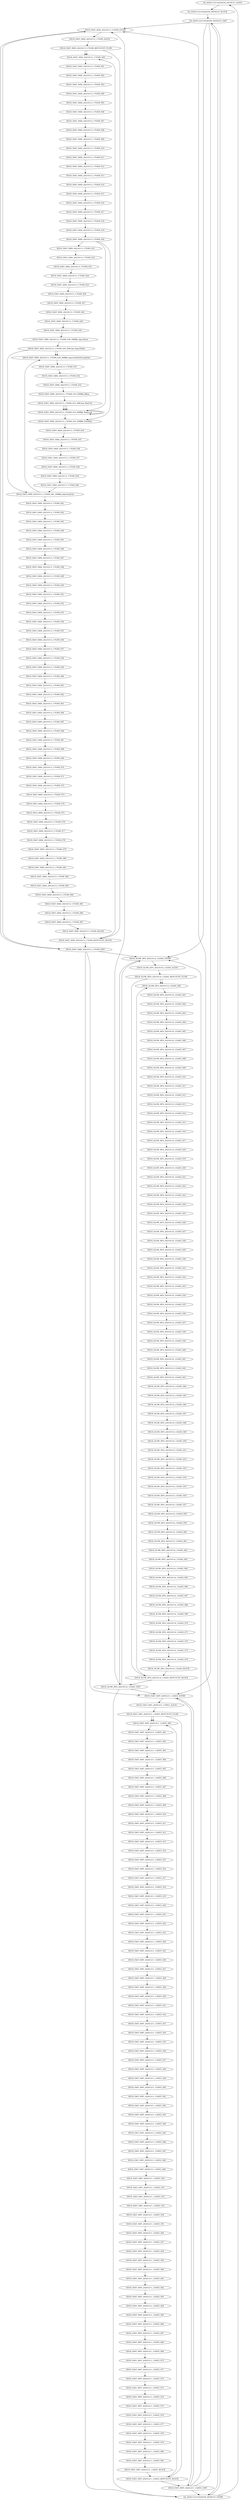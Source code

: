 digraph g {
name="SA_20201123110226356";

graph[]

  "SA_20201123110226356_DEFAULT_ALIGN" [type="blockalign", cpu="0", patentry="false", patexit="false", pattern="SA_20201123110226356_DEFAULT", tperiod="10000", qlo="0", qhi="0", qil="0"];
  "SA_20201123110226356_DEFAULT_EXIT" [type="block", cpu="0", patentry="false", patexit="true", pattern="SA_20201123110226356_DEFAULT", tperiod="10000", qlo="1", qhi="0", qil="0"];
  "SA_20201123110226356_DEFAULT_BLOCK" [type="block", cpu="0", patentry="false", patexit="false", pattern="SA_20201123110226356_DEFAULT", tperiod="1000000000", qlo="0", qhi="0", qil="0"];
  "SA_20201123110226356_DEFAULT_ENTRY" [type="block", cpu="0", patentry="true", patexit="false", pattern="SA_20201123110226356_DEFAULT", tperiod="10000", qlo="1", qhi="0", qil="0"];
  "SIS18_FAST_HHD_20210113_170309_ALIGN" [type="blockalign", cpu="0", patentry="false", patexit="false", pattern="SIS18_FAST_HHD_20210113_170309", tperiod="10000", qlo="0", qhi="0", qil="0"];
  "SIS18_FAST_HHD_20210113_170309_EXIT" [type="block", cpu="0", patentry="false", patexit="true", pattern="SIS18_FAST_HHD_20210113_170309", tperiod="10000", qlo="1", qhi="0", qil="0"];
  "SIS18_FAST_HHD_20210113_170309_000" [type="tmsg", cpu="0", patentry="false", patexit="false", pattern="SIS18_FAST_HHD_20210113_170309", toffs="0", gid="300", par="0x180000000000", sid="3", bpid="24", evtno="255", beamin="false", bpcstart="false", fid="1", reqnobeam="0", vacc="0"];
  "SIS18_FAST_HHD_20210113_170309_REPCOUNT_FLOW" [type="flow", cpu="0", patentry="false", patexit="false", pattern="SIS18_FAST_HHD_20210113_170309", qty="0", toffs="0", tvalid="0", vabs="true"];
  "SIS18_FAST_HHD_20210113_170309_REPCOUNT_BLOCK" [type="block", cpu="0", patentry="false", patexit="false", pattern="SIS18_FAST_HHD_20210113_170309", tperiod="10000", qlo="1", qhi="0", qil="0"];
  "SIS18_FAST_HHD_20210113_170309_001" [type="tmsg", cpu="0", patentry="false", patexit="false", pattern="SIS18_FAST_HHD_20210113_170309", toffs="0", gid="300", par="0x180000000000", sid="3", bpid="24", evtno="259", beamin="false", bpcstart="false", fid="1", reqnobeam="0", vacc="0"];
  "SIS18_FAST_HHD_20210113_170309_002" [type="tmsg", cpu="0", patentry="false", patexit="false", pattern="SIS18_FAST_HHD_20210113_170309", toffs="0", gid="301", par="0x180000000000", sid="3", bpid="4", evtno="259", beamin="false", bpcstart="false", fid="1", reqnobeam="0", vacc="0"];
  "SIS18_FAST_HHD_20210113_170309_003" [type="tmsg", cpu="0", patentry="false", patexit="false", pattern="SIS18_FAST_HHD_20210113_170309", toffs="0", gid="498", par="0x180000000000", sid="3", bpid="9", evtno="259", beamin="false", bpcstart="false", fid="1", reqnobeam="0", vacc="0"];
  "SIS18_FAST_HHD_20210113_170309_004" [type="tmsg", cpu="0", patentry="false", patexit="false", pattern="SIS18_FAST_HHD_20210113_170309", toffs="0", gid="499", par="0x180000000000", sid="3", bpid="9", evtno="259", beamin="false", bpcstart="false", fid="1", reqnobeam="0", vacc="0"];
  "SIS18_FAST_HHD_20210113_170309_005" [type="tmsg", cpu="0", patentry="false", patexit="false", pattern="SIS18_FAST_HHD_20210113_170309", toffs="0", gid="500", par="0x180000000000", sid="3", bpid="9", evtno="259", beamin="false", bpcstart="false", fid="1", reqnobeam="0", vacc="0"];
  "SIS18_FAST_HHD_20210113_170309_006" [type="tmsg", cpu="0", patentry="false", patexit="false", pattern="SIS18_FAST_HHD_20210113_170309", toffs="0", gid="505", par="0x180000000000", sid="3", bpid="9", evtno="259", beamin="false", bpcstart="false", fid="1", reqnobeam="0", vacc="0"];
  "SIS18_FAST_HHD_20210113_170309_007" [type="tmsg", cpu="0", patentry="false", patexit="false", pattern="SIS18_FAST_HHD_20210113_170309", toffs="0", gid="506", par="0x180000000000", sid="3", bpid="9", evtno="259", beamin="false", bpcstart="false", fid="1", reqnobeam="0", vacc="0"];
  "SIS18_FAST_HHD_20210113_170309_008" [type="tmsg", cpu="0", patentry="false", patexit="false", pattern="SIS18_FAST_HHD_20210113_170309", toffs="200000", gid="300", par="0x180000000000", sid="3", bpid="24", evtno="245", beamin="false", bpcstart="false", fid="1", reqnobeam="0", vacc="0"];
  "SIS18_FAST_HHD_20210113_170309_009" [type="tmsg", cpu="0", patentry="false", patexit="false", pattern="SIS18_FAST_HHD_20210113_170309", toffs="20000000", gid="300", par="0x180000000000", sid="3", bpid="17", evtno="32", beamin="false", bpcstart="false", fid="1", reqnobeam="0", vacc="0"];
  "SIS18_FAST_HHD_20210113_170309_010" [type="tmsg", cpu="0", patentry="false", patexit="false", pattern="SIS18_FAST_HHD_20210113_170309", toffs="20000000", gid="300", par="0x180000000000", sid="3", bpid="17", evtno="257", beamin="false", bpcstart="true", fid="1", reqnobeam="0", vacc="0"];
  "SIS18_FAST_HHD_20210113_170309_011" [type="tmsg", cpu="0", patentry="false", patexit="false", pattern="SIS18_FAST_HHD_20210113_170309", toffs="20000000", gid="301", par="0x180000000000", sid="3", bpid="1", evtno="257", beamin="false", bpcstart="true", fid="1", reqnobeam="0", vacc="0"];
  "SIS18_FAST_HHD_20210113_170309_012" [type="tmsg", cpu="0", patentry="false", patexit="false", pattern="SIS18_FAST_HHD_20210113_170309", toffs="20000000", gid="498", par="0x180000000000", sid="3", bpid="7", evtno="257", beamin="false", bpcstart="true", fid="1", reqnobeam="0", vacc="0"];
  "SIS18_FAST_HHD_20210113_170309_013" [type="tmsg", cpu="0", patentry="false", patexit="false", pattern="SIS18_FAST_HHD_20210113_170309", toffs="20000000", gid="499", par="0x180000000000", sid="3", bpid="7", evtno="257", beamin="false", bpcstart="true", fid="1", reqnobeam="0", vacc="0"];
  "SIS18_FAST_HHD_20210113_170309_014" [type="tmsg", cpu="0", patentry="false", patexit="false", pattern="SIS18_FAST_HHD_20210113_170309", toffs="20000000", gid="500", par="0x180000000000", sid="3", bpid="7", evtno="257", beamin="false", bpcstart="true", fid="1", reqnobeam="0", vacc="0"];
  "SIS18_FAST_HHD_20210113_170309_015" [type="tmsg", cpu="0", patentry="false", patexit="false", pattern="SIS18_FAST_HHD_20210113_170309", toffs="20000000", gid="505", par="0x180000000000", sid="3", bpid="7", evtno="257", beamin="false", bpcstart="true", fid="1", reqnobeam="0", vacc="0"];
  "SIS18_FAST_HHD_20210113_170309_016" [type="tmsg", cpu="0", patentry="false", patexit="false", pattern="SIS18_FAST_HHD_20210113_170309", toffs="20000000", gid="506", par="0x180000000000", sid="3", bpid="7", evtno="257", beamin="false", bpcstart="true", fid="1", reqnobeam="0", vacc="0"];
  "SIS18_FAST_HHD_20210113_170309_017" [type="tmsg", cpu="0", patentry="false", patexit="false", pattern="SIS18_FAST_HHD_20210113_170309", toffs="20000008", gid="300", par="0x180000000000", sid="3", bpid="17", evtno="512", beamin="false", bpcstart="false", fid="1", reqnobeam="0", vacc="0"];
  "SIS18_FAST_HHD_20210113_170309_018" [type="tmsg", cpu="0", patentry="false", patexit="false", pattern="SIS18_FAST_HHD_20210113_170309", toffs="20000008", gid="301", par="0x180000000000", sid="3", bpid="1", evtno="512", beamin="false", bpcstart="false", fid="1", reqnobeam="0", vacc="0"];
  "SIS18_FAST_HHD_20210113_170309_019" [type="tmsg", cpu="0", patentry="false", patexit="false", pattern="SIS18_FAST_HHD_20210113_170309", toffs="20000024", gid="300", par="0x180000000000", sid="3", bpid="17", evtno="345", beamin="false", bpcstart="false", fid="1", reqnobeam="0", vacc="0"];
  "SIS18_FAST_HHD_20210113_170309_020" [type="tmsg", cpu="0", patentry="false", patexit="false", pattern="SIS18_FAST_HHD_20210113_170309", toffs="20000024", gid="300", par="0x180000000000", sid="3", bpid="17", evtno="350", beamin="false", bpcstart="false", fid="1", reqnobeam="1", vacc="11"];
  "SIS18_FAST_HHD_20210113_170309_021" [type="tmsg", cpu="0", patentry="false", patexit="false", pattern="SIS18_FAST_HHD_20210113_170309", toffs="20040000", gid="300", par="0x180000000000", sid="3", bpid="17", evtno="75", beamin="false", bpcstart="false", fid="1", reqnobeam="0", vacc="0"];
  "SIS18_FAST_HHD_20210113_170309_022" [type="tmsg", cpu="0", patentry="false", patexit="false", pattern="SIS18_FAST_HHD_20210113_170309", toffs="30000000", gid="300", par="0x180000000000", sid="3", bpid="17", evtno="513", beamin="false", bpcstart="false", fid="1", reqnobeam="0", vacc="0"];
  "SIS18_FAST_HHD_20210113_170309_023" [type="tmsg", cpu="0", patentry="false", patexit="false", pattern="SIS18_FAST_HHD_20210113_170309", toffs="30000000", gid="301", par="0x180000000000", sid="3", bpid="1", evtno="513", beamin="false", bpcstart="false", fid="1", reqnobeam="0", vacc="0"];
  "SIS18_FAST_HHD_20210113_170309_024" [type="tmsg", cpu="0", patentry="false", patexit="false", pattern="SIS18_FAST_HHD_20210113_170309", toffs="151960000", gid="300", par="0x180000000000", sid="3", bpid="17", evtno="103", beamin="false", bpcstart="false", fid="1", reqnobeam="0", vacc="0"];
  "SIS18_FAST_HHD_20210113_170309_025" [type="tmsg", cpu="0", patentry="false", patexit="false", pattern="SIS18_FAST_HHD_20210113_170309", toffs="151980000", gid="300", par="0x180000000000", sid="3", bpid="17", evtno="44", beamin="false", bpcstart="false", fid="1", reqnobeam="0", vacc="0"];
  "SIS18_FAST_HHD_20210113_170309_026" [type="tmsg", cpu="0", patentry="false", patexit="false", pattern="SIS18_FAST_HHD_20210113_170309", toffs="221980000", gid="300", par="0x180000000000", sid="3", bpid="17", evtno="160", beamin="false", bpcstart="false", fid="1", reqnobeam="0", vacc="0"];
  "SIS18_FAST_HHD_20210113_170309_027" [type="tmsg", cpu="0", patentry="false", patexit="false", pattern="SIS18_FAST_HHD_20210113_170309", toffs="222000000", gid="300", par="0x180000000000", sid="3", bpid="18", evtno="256", beamin="true", bpcstart="false", fid="1", reqnobeam="0", vacc="0"];
  "SIS18_FAST_HHD_20210113_170309_028" [type="tmsg", cpu="0", patentry="false", patexit="false", pattern="SIS18_FAST_HHD_20210113_170309", toffs="222000000", gid="301", par="0x180000000000", sid="3", bpid="2", evtno="256", beamin="true", bpcstart="false", fid="1", reqnobeam="0", vacc="0"];
  "SIS18_FAST_HHD_20210113_170309_029" [type="tmsg", cpu="0", patentry="false", patexit="false", pattern="SIS18_FAST_HHD_20210113_170309", toffs="222000000", gid="498", par="0x180000000000", sid="3", bpid="8", evtno="256", beamin="true", bpcstart="false", fid="1", reqnobeam="0", vacc="0"];
  "SIS18_FAST_HHD_20210113_170309_030" [type="tmsg", cpu="0", patentry="false", patexit="false", pattern="SIS18_FAST_HHD_20210113_170309", toffs="222000000", gid="499", par="0x180000000000", sid="3", bpid="8", evtno="256", beamin="true", bpcstart="false", fid="1", reqnobeam="0", vacc="0"];
  "SIS18_FAST_HHD_20210113_170309_030_DMBlk_InjectStart" [type="block", cpu="0", patentry="false", patexit="false", pattern="SIS18_FAST_HHD_20210113_170309", tperiod="276000000", qlo="0", qhi="0", qil="0"];
  "SIS18_FAST_HHD_20210113_170309_030_DMCmd_InjectMulti" [type="flow", cpu="0", patentry="false", patexit="false", pattern="SIS18_FAST_HHD_20210113_170309", qty="9", toffs="0", tvalid="0", vabs="true"];
  "SIS18_FAST_HHD_20210113_170309_030_DMBlk_InjectionMultiLoopStart" [type="block", cpu="0", patentry="false", patexit="false", pattern="SIS18_FAST_HHD_20210113_170309", tperiod="10000", qlo="1", qhi="0", qil="0"];
  "SIS18_FAST_HHD_20210113_170309_031" [type="tmsg", cpu="0", patentry="false", patexit="false", pattern="SIS18_FAST_HHD_20210113_170309", toffs="0", gid="498", par="0x180000000000", sid="3", bpid="8", evtno="539", beamin="true", bpcstart="false", fid="1", reqnobeam="0", vacc="0"];
  "SIS18_FAST_HHD_20210113_170309_032" [type="tmsg", cpu="0", patentry="false", patexit="false", pattern="SIS18_FAST_HHD_20210113_170309", toffs="50000016", gid="300", par="0x180000000000", sid="3", bpid="18", evtno="353", beamin="true", bpcstart="false", fid="1", reqnobeam="0", vacc="0"];
  "SIS18_FAST_HHD_20210113_170309_033" [type="tmsg", cpu="0", patentry="false", patexit="false", pattern="SIS18_FAST_HHD_20210113_170309", toffs="150000016", gid="300", par="0x180000000000", sid="3", bpid="18", evtno="352", beamin="true", bpcstart="false", fid="1", reqnobeam="1", vacc="11"];
  "SIS18_FAST_HHD_20210113_170309_033_DMBlk_BReq" [type="block", cpu="0", patentry="false", patexit="false", pattern="SIS18_FAST_HHD_20210113_170309", tperiod="150010000", qlo="0", qhi="0", qil="0"];
  "SIS18_FAST_HHD_20210113_170309_033_DMCmd_Wait10s" [type="flow", cpu="0", patentry="false", patexit="false", pattern="SIS18_FAST_HHD_20210113_170309", qty="1000000", toffs="0", tvalid="0", vabs="true"];
  "SIS18_FAST_HHD_20210113_170309_033_DMBlk_WaitLoop" [type="block", cpu="0", patentry="false", patexit="false", pattern="SIS18_FAST_HHD_20210113_170309", tperiod="10000", qlo="1", qhi="1", qil="1"];
  "SIS18_FAST_HHD_20210113_170309_033_DMBlk_FlexWait" [type="block", cpu="0", patentry="false", patexit="false", pattern="SIS18_FAST_HHD_20210113_170309", tperiod="70000", qlo="1", qhi="1", qil="1"];
  "SIS18_FAST_HHD_20210113_170309_034" [type="tmsg", cpu="0", patentry="false", patexit="false", pattern="SIS18_FAST_HHD_20210113_170309", toffs="6639984", gid="300", par="0x180000000000", sid="3", bpid="18", evtno="39", beamin="true", bpcstart="false", fid="1", reqnobeam="0", vacc="0"];
  "SIS18_FAST_HHD_20210113_170309_035" [type="tmsg", cpu="0", patentry="false", patexit="false", pattern="SIS18_FAST_HHD_20210113_170309", toffs="8289984", gid="300", par="0x180000000000", sid="3", bpid="18", evtno="107", beamin="true", bpcstart="false", fid="1", reqnobeam="0", vacc="0"];
  "SIS18_FAST_HHD_20210113_170309_036" [type="tmsg", cpu="0", patentry="false", patexit="false", pattern="SIS18_FAST_HHD_20210113_170309", toffs="8289984", gid="300", par="0x180000000000", sid="3", bpid="18", evtno="283", beamin="true", bpcstart="false", fid="1", reqnobeam="0", vacc="0"];
  "SIS18_FAST_HHD_20210113_170309_037" [type="tmsg", cpu="0", patentry="false", patexit="false", pattern="SIS18_FAST_HHD_20210113_170309", toffs="8439984", gid="300", par="0x180000000000", sid="3", bpid="18", evtno="40", beamin="true", bpcstart="false", fid="1", reqnobeam="0", vacc="0"];
  "SIS18_FAST_HHD_20210113_170309_038" [type="tmsg", cpu="0", patentry="false", patexit="false", pattern="SIS18_FAST_HHD_20210113_170309", toffs="8499984", gid="300", par="0x180000000000", sid="3", bpid="18", evtno="518", beamin="true", bpcstart="false", fid="1", reqnobeam="0", vacc="0"];
  "SIS18_FAST_HHD_20210113_170309_039" [type="tmsg", cpu="0", patentry="false", patexit="false", pattern="SIS18_FAST_HHD_20210113_170309", toffs="8499984", gid="498", par="0x180000000000", sid="3", bpid="8", evtno="518", beamin="true", bpcstart="false", fid="1", reqnobeam="0", vacc="0"];
  "SIS18_FAST_HHD_20210113_170309_040" [type="tmsg", cpu="0", patentry="false", patexit="false", pattern="SIS18_FAST_HHD_20210113_170309", toffs="8579984", gid="498", par="0x180000000000", sid="3", bpid="8", evtno="520", beamin="true", bpcstart="false", fid="1", reqnobeam="0", vacc="0"];
  "SIS18_FAST_HHD_20210113_170309_041_DMBlk_InjectionEnd" [type="blockalign", cpu="0", patentry="false", patexit="false", pattern="SIS18_FAST_HHD_20210113_170309", tperiod="359999976", qlo="1", qhi="1", qil="1"];
  "SIS18_FAST_HHD_20210113_170309_041" [type="tmsg", cpu="0", patentry="false", patexit="false", pattern="SIS18_FAST_HHD_20210113_170309", toffs="0", gid="300", par="0x180000000000", sid="3", bpid="19", evtno="351", beamin="true", bpcstart="false", fid="1", reqnobeam="1", vacc="11"];
  "SIS18_FAST_HHD_20210113_170309_042" [type="tmsg", cpu="0", patentry="false", patexit="false", pattern="SIS18_FAST_HHD_20210113_170309", toffs="0", gid="300", par="0x180000000000", sid="3", bpid="19", evtno="43", beamin="true", bpcstart="false", fid="1", reqnobeam="0", vacc="0"];
  "SIS18_FAST_HHD_20210113_170309_043" [type="tmsg", cpu="0", patentry="false", patexit="false", pattern="SIS18_FAST_HHD_20210113_170309", toffs="0", gid="300", par="0x180000000000", sid="3", bpid="19", evtno="256", beamin="true", bpcstart="false", fid="1", reqnobeam="0", vacc="0"];
  "SIS18_FAST_HHD_20210113_170309_044" [type="tmsg", cpu="0", patentry="false", patexit="false", pattern="SIS18_FAST_HHD_20210113_170309", toffs="0", gid="301", par="0x180000000000", sid="3", bpid="3", evtno="256", beamin="false", bpcstart="false", fid="1", reqnobeam="0", vacc="0"];
  "SIS18_FAST_HHD_20210113_170309_045" [type="tmsg", cpu="0", patentry="false", patexit="false", pattern="SIS18_FAST_HHD_20210113_170309", toffs="0", gid="498", par="0x180000000000", sid="3", bpid="9", evtno="256", beamin="false", bpcstart="false", fid="1", reqnobeam="0", vacc="0"];
  "SIS18_FAST_HHD_20210113_170309_046" [type="tmsg", cpu="0", patentry="false", patexit="false", pattern="SIS18_FAST_HHD_20210113_170309", toffs="0", gid="499", par="0x180000000000", sid="3", bpid="9", evtno="256", beamin="false", bpcstart="false", fid="1", reqnobeam="0", vacc="0"];
  "SIS18_FAST_HHD_20210113_170309_047" [type="tmsg", cpu="0", patentry="false", patexit="false", pattern="SIS18_FAST_HHD_20210113_170309", toffs="8", gid="300", par="0x180000000000", sid="3", bpid="19", evtno="512", beamin="true", bpcstart="false", fid="1", reqnobeam="0", vacc="0"];
  "SIS18_FAST_HHD_20210113_170309_048" [type="tmsg", cpu="0", patentry="false", patexit="false", pattern="SIS18_FAST_HHD_20210113_170309", toffs="8", gid="301", par="0x180000000000", sid="3", bpid="3", evtno="512", beamin="false", bpcstart="false", fid="1", reqnobeam="0", vacc="0"];
  "SIS18_FAST_HHD_20210113_170309_049" [type="tmsg", cpu="0", patentry="false", patexit="false", pattern="SIS18_FAST_HHD_20210113_170309", toffs="20000", gid="300", par="0x180000000000", sid="3", bpid="19", evtno="161", beamin="true", bpcstart="false", fid="1", reqnobeam="0", vacc="0"];
  "SIS18_FAST_HHD_20210113_170309_050" [type="tmsg", cpu="0", patentry="false", patexit="false", pattern="SIS18_FAST_HHD_20210113_170309", toffs="10000000", gid="300", par="0x180000000000", sid="3", bpid="19", evtno="513", beamin="true", bpcstart="false", fid="1", reqnobeam="0", vacc="0"];
  "SIS18_FAST_HHD_20210113_170309_051" [type="tmsg", cpu="0", patentry="false", patexit="false", pattern="SIS18_FAST_HHD_20210113_170309", toffs="10000000", gid="301", par="0x180000000000", sid="3", bpid="3", evtno="513", beamin="false", bpcstart="false", fid="1", reqnobeam="0", vacc="0"];
  "SIS18_FAST_HHD_20210113_170309_052" [type="tmsg", cpu="0", patentry="false", patexit="false", pattern="SIS18_FAST_HHD_20210113_170309", toffs="26000000", gid="300", par="0x180000000000", sid="3", bpid="20", evtno="256", beamin="true", bpcstart="false", fid="1", reqnobeam="0", vacc="0"];
  "SIS18_FAST_HHD_20210113_170309_053" [type="tmsg", cpu="0", patentry="false", patexit="false", pattern="SIS18_FAST_HHD_20210113_170309", toffs="26000008", gid="300", par="0x180000000000", sid="3", bpid="20", evtno="285", beamin="true", bpcstart="false", fid="1", reqnobeam="0", vacc="0"];
  "SIS18_FAST_HHD_20210113_170309_054" [type="tmsg", cpu="0", patentry="false", patexit="false", pattern="SIS18_FAST_HHD_20210113_170309", toffs="26000008", gid="300", par="0x180000000000", sid="3", bpid="20", evtno="512", beamin="true", bpcstart="false", fid="1", reqnobeam="0", vacc="0"];
  "SIS18_FAST_HHD_20210113_170309_055" [type="tmsg", cpu="0", patentry="false", patexit="false", pattern="SIS18_FAST_HHD_20210113_170309", toffs="389980000", gid="300", par="0x180000000000", sid="3", bpid="20", evtno="45", beamin="true", bpcstart="false", fid="1", reqnobeam="0", vacc="0"];
  "SIS18_FAST_HHD_20210113_170309_056" [type="tmsg", cpu="0", patentry="false", patexit="false", pattern="SIS18_FAST_HHD_20210113_170309", toffs="390000000", gid="300", par="0x180000000000", sid="3", bpid="21", evtno="57", beamin="true", bpcstart="false", fid="1", reqnobeam="0", vacc="0"];
  "SIS18_FAST_HHD_20210113_170309_057" [type="tmsg", cpu="0", patentry="false", patexit="false", pattern="SIS18_FAST_HHD_20210113_170309", toffs="390000000", gid="300", par="0x180000000000", sid="3", bpid="21", evtno="256", beamin="true", bpcstart="false", fid="1", reqnobeam="0", vacc="0"];
  "SIS18_FAST_HHD_20210113_170309_058" [type="tmsg", cpu="0", patentry="false", patexit="false", pattern="SIS18_FAST_HHD_20210113_170309", toffs="390000000", gid="500", par="0x180000000000", sid="3", bpid="8", evtno="256", beamin="true", bpcstart="false", fid="1", reqnobeam="0", vacc="0"];
  "SIS18_FAST_HHD_20210113_170309_059" [type="tmsg", cpu="0", patentry="false", patexit="false", pattern="SIS18_FAST_HHD_20210113_170309", toffs="390000000", gid="505", par="0x180000000000", sid="3", bpid="8", evtno="256", beamin="true", bpcstart="false", fid="1", reqnobeam="0", vacc="0"];
  "SIS18_FAST_HHD_20210113_170309_060" [type="tmsg", cpu="0", patentry="false", patexit="false", pattern="SIS18_FAST_HHD_20210113_170309", toffs="390000000", gid="506", par="0x180000000000", sid="3", bpid="8", evtno="256", beamin="true", bpcstart="false", fid="1", reqnobeam="0", vacc="0"];
  "SIS18_FAST_HHD_20210113_170309_061" [type="tmsg", cpu="0", patentry="false", patexit="false", pattern="SIS18_FAST_HHD_20210113_170309", toffs="390000008", gid="300", par="0x180000000000", sid="3", bpid="21", evtno="512", beamin="true", bpcstart="false", fid="1", reqnobeam="0", vacc="0"];
  "SIS18_FAST_HHD_20210113_170309_062" [type="tmsg", cpu="0", patentry="false", patexit="false", pattern="SIS18_FAST_HHD_20210113_170309", toffs="405000000", gid="300", par="0x180000000000", sid="3", bpid="21", evtno="47", beamin="true", bpcstart="false", fid="1", reqnobeam="0", vacc="0"];
  "SIS18_FAST_HHD_20210113_170309_063" [type="tmsg", cpu="0", patentry="false", patexit="false", pattern="SIS18_FAST_HHD_20210113_170309", toffs="440000000", gid="300", par="0x180000000000", sid="3", bpid="22", evtno="49", beamin="true", bpcstart="false", fid="1", reqnobeam="0", vacc="0"];
  "SIS18_FAST_HHD_20210113_170309_064" [type="tmsg", cpu="0", patentry="false", patexit="false", pattern="SIS18_FAST_HHD_20210113_170309", toffs="440000000", gid="300", par="0x180000000000", sid="3", bpid="22", evtno="256", beamin="true", bpcstart="false", fid="1", reqnobeam="0", vacc="0"];
  "SIS18_FAST_HHD_20210113_170309_065" [type="tmsg", cpu="0", patentry="false", patexit="false", pattern="SIS18_FAST_HHD_20210113_170309", toffs="440000008", gid="300", par="0x180000000000", sid="3", bpid="22", evtno="284", beamin="true", bpcstart="false", fid="1", reqnobeam="0", vacc="0"];
  "SIS18_FAST_HHD_20210113_170309_066" [type="tmsg", cpu="0", patentry="false", patexit="false", pattern="SIS18_FAST_HHD_20210113_170309", toffs="440000008", gid="300", par="0x180000000000", sid="3", bpid="22", evtno="512", beamin="true", bpcstart="false", fid="1", reqnobeam="0", vacc="0"];
  "SIS18_FAST_HHD_20210113_170309_067" [type="tmsg", cpu="0", patentry="false", patexit="false", pattern="SIS18_FAST_HHD_20210113_170309", toffs="465980000", gid="300", par="0x180000000000", sid="3", bpid="22", evtno="51", beamin="true", bpcstart="false", fid="1", reqnobeam="0", vacc="0"];
  "SIS18_FAST_HHD_20210113_170309_068" [type="tmsg", cpu="0", patentry="false", patexit="false", pattern="SIS18_FAST_HHD_20210113_170309", toffs="465999992", gid="300", par="0x180000000000", sid="3", bpid="22", evtno="520", beamin="true", bpcstart="false", fid="1", reqnobeam="0", vacc="0"];
  "SIS18_FAST_HHD_20210113_170309_069" [type="tmsg", cpu="0", patentry="false", patexit="false", pattern="SIS18_FAST_HHD_20210113_170309", toffs="466000000", gid="300", par="0x180000000000", sid="3", bpid="23", evtno="256", beamin="true", bpcstart="false", fid="1", reqnobeam="0", vacc="0"];
  "SIS18_FAST_HHD_20210113_170309_070" [type="tmsg", cpu="0", patentry="false", patexit="false", pattern="SIS18_FAST_HHD_20210113_170309", toffs="466000008", gid="300", par="0x180000000000", sid="3", bpid="23", evtno="512", beamin="true", bpcstart="false", fid="1", reqnobeam="0", vacc="0"];
  "SIS18_FAST_HHD_20210113_170309_071" [type="tmsg", cpu="0", patentry="false", patexit="false", pattern="SIS18_FAST_HHD_20210113_170309", toffs="516000000", gid="300", par="0x180000000000", sid="3", bpid="24", evtno="52", beamin="false", bpcstart="false", fid="1", reqnobeam="0", vacc="0"];
  "SIS18_FAST_HHD_20210113_170309_072" [type="tmsg", cpu="0", patentry="false", patexit="false", pattern="SIS18_FAST_HHD_20210113_170309", toffs="516000000", gid="300", par="0x180000000000", sid="3", bpid="24", evtno="256", beamin="false", bpcstart="false", fid="1", reqnobeam="0", vacc="0"];
  "SIS18_FAST_HHD_20210113_170309_073" [type="tmsg", cpu="0", patentry="false", patexit="false", pattern="SIS18_FAST_HHD_20210113_170309", toffs="516000000", gid="301", par="0x180000000000", sid="3", bpid="4", evtno="256", beamin="false", bpcstart="false", fid="1", reqnobeam="0", vacc="0"];
  "SIS18_FAST_HHD_20210113_170309_074" [type="tmsg", cpu="0", patentry="false", patexit="false", pattern="SIS18_FAST_HHD_20210113_170309", toffs="516000000", gid="500", par="0x180000000000", sid="3", bpid="9", evtno="256", beamin="false", bpcstart="false", fid="1", reqnobeam="0", vacc="0"];
  "SIS18_FAST_HHD_20210113_170309_075" [type="tmsg", cpu="0", patentry="false", patexit="false", pattern="SIS18_FAST_HHD_20210113_170309", toffs="516000000", gid="505", par="0x180000000000", sid="3", bpid="9", evtno="256", beamin="false", bpcstart="false", fid="1", reqnobeam="0", vacc="0"];
  "SIS18_FAST_HHD_20210113_170309_076" [type="tmsg", cpu="0", patentry="false", patexit="false", pattern="SIS18_FAST_HHD_20210113_170309", toffs="516000000", gid="506", par="0x180000000000", sid="3", bpid="9", evtno="256", beamin="false", bpcstart="false", fid="1", reqnobeam="0", vacc="0"];
  "SIS18_FAST_HHD_20210113_170309_077" [type="tmsg", cpu="0", patentry="false", patexit="false", pattern="SIS18_FAST_HHD_20210113_170309", toffs="516000008", gid="300", par="0x180000000000", sid="3", bpid="24", evtno="512", beamin="false", bpcstart="false", fid="1", reqnobeam="0", vacc="0"];
  "SIS18_FAST_HHD_20210113_170309_078" [type="tmsg", cpu="0", patentry="false", patexit="false", pattern="SIS18_FAST_HHD_20210113_170309", toffs="516000008", gid="301", par="0x180000000000", sid="3", bpid="4", evtno="512", beamin="false", bpcstart="false", fid="1", reqnobeam="0", vacc="0"];
  "SIS18_FAST_HHD_20210113_170309_079" [type="tmsg", cpu="0", patentry="false", patexit="false", pattern="SIS18_FAST_HHD_20210113_170309", toffs="927980000", gid="300", par="0x180000000000", sid="3", bpid="24", evtno="55", beamin="false", bpcstart="false", fid="1", reqnobeam="0", vacc="0"];
  "SIS18_FAST_HHD_20210113_170309_080" [type="tmsg", cpu="0", patentry="false", patexit="false", pattern="SIS18_FAST_HHD_20210113_170309", toffs="928020000", gid="300", par="0x180000000000", sid="3", bpid="24", evtno="246", beamin="false", bpcstart="false", fid="1", reqnobeam="0", vacc="0"];
  "SIS18_FAST_HHD_20210113_170309_081" [type="tmsg", cpu="0", patentry="false", patexit="false", pattern="SIS18_FAST_HHD_20210113_170309", toffs="942000000", gid="300", par="0x180000000000", sid="3", bpid="24", evtno="258", beamin="false", bpcstart="false", fid="1", reqnobeam="0", vacc="0"];
  "SIS18_FAST_HHD_20210113_170309_082" [type="tmsg", cpu="0", patentry="false", patexit="false", pattern="SIS18_FAST_HHD_20210113_170309", toffs="942000000", gid="301", par="0x180000000000", sid="3", bpid="4", evtno="258", beamin="false", bpcstart="false", fid="1", reqnobeam="0", vacc="0"];
  "SIS18_FAST_HHD_20210113_170309_083" [type="tmsg", cpu="0", patentry="false", patexit="false", pattern="SIS18_FAST_HHD_20210113_170309", toffs="942000000", gid="498", par="0x180000000000", sid="3", bpid="9", evtno="258", beamin="false", bpcstart="false", fid="1", reqnobeam="0", vacc="0"];
  "SIS18_FAST_HHD_20210113_170309_084" [type="tmsg", cpu="0", patentry="false", patexit="false", pattern="SIS18_FAST_HHD_20210113_170309", toffs="942000000", gid="499", par="0x180000000000", sid="3", bpid="9", evtno="258", beamin="false", bpcstart="false", fid="1", reqnobeam="0", vacc="0"];
  "SIS18_FAST_HHD_20210113_170309_085" [type="tmsg", cpu="0", patentry="false", patexit="false", pattern="SIS18_FAST_HHD_20210113_170309", toffs="942000000", gid="500", par="0x180000000000", sid="3", bpid="9", evtno="258", beamin="false", bpcstart="false", fid="1", reqnobeam="0", vacc="0"];
  "SIS18_FAST_HHD_20210113_170309_086" [type="tmsg", cpu="0", patentry="false", patexit="false", pattern="SIS18_FAST_HHD_20210113_170309", toffs="942000000", gid="505", par="0x180000000000", sid="3", bpid="9", evtno="258", beamin="false", bpcstart="false", fid="1", reqnobeam="0", vacc="0"];
  "SIS18_FAST_HHD_20210113_170309_087" [type="tmsg", cpu="0", patentry="false", patexit="false", pattern="SIS18_FAST_HHD_20210113_170309", toffs="942000000", gid="506", par="0x180000000000", sid="3", bpid="9", evtno="258", beamin="false", bpcstart="false", fid="1", reqnobeam="0", vacc="0"];
  "SIS18_FAST_HHD_20210113_170309_BLOCK" [type="block", cpu="0", patentry="false", patexit="false", pattern="SIS18_FAST_HHD_20210113_170309", tperiod="982000000", qlo="0", qhi="0", qil="0"];
  "SIS18_FAST_HHD_20210113_170309_ENTRY" [type="block", cpu="0", patentry="true", patexit="false", pattern="SIS18_FAST_HHD_20210113_170309", tperiod="10000", qlo="1", qhi="0", qil="0"];
  "SIS18_FAST_HHT_20201211_132855_ALIGN" [type="blockalign", cpu="0", patentry="false", patexit="false", pattern="SIS18_FAST_HHT_20201211_132855", tperiod="10000", qlo="0", qhi="0", qil="0"];
  "SIS18_FAST_HHT_20201211_132855_EXIT" [type="block", cpu="0", patentry="false", patexit="true", pattern="SIS18_FAST_HHT_20201211_132855", tperiod="10000", qlo="1", qhi="0", qil="0"];
  "SIS18_FAST_HHT_20201211_132855_000" [type="tmsg", cpu="0", patentry="false", patexit="false", pattern="SIS18_FAST_HHT_20201211_132855", toffs="0", gid="300", par="0x100000000000", sid="2", bpid="26", evtno="255", beamin="false", bpcstart="false", fid="1", reqnobeam="0", vacc="0"];
  "SIS18_FAST_HHT_20201211_132855_REPCOUNT_FLOW" [type="flow", cpu="0", patentry="false", patexit="false", pattern="SIS18_FAST_HHT_20201211_132855", qty="0", toffs="0", tvalid="0", vabs="true"];
  "SIS18_FAST_HHT_20201211_132855_REPCOUNT_BLOCK" [type="block", cpu="0", patentry="false", patexit="false", pattern="SIS18_FAST_HHT_20201211_132855", tperiod="10000", qlo="1", qhi="0", qil="0"];
  "SIS18_FAST_HHT_20201211_132855_001" [type="tmsg", cpu="0", patentry="false", patexit="false", pattern="SIS18_FAST_HHT_20201211_132855", toffs="0", gid="300", par="0x100000000000", sid="2", bpid="26", evtno="259", beamin="false", bpcstart="false", fid="1", reqnobeam="0", vacc="0"];
  "SIS18_FAST_HHT_20201211_132855_002" [type="tmsg", cpu="0", patentry="false", patexit="false", pattern="SIS18_FAST_HHT_20201211_132855", toffs="0", gid="498", par="0x100000000000", sid="2", bpid="6", evtno="259", beamin="false", bpcstart="false", fid="1", reqnobeam="0", vacc="0"];
  "SIS18_FAST_HHT_20201211_132855_003" [type="tmsg", cpu="0", patentry="false", patexit="false", pattern="SIS18_FAST_HHT_20201211_132855", toffs="0", gid="499", par="0x100000000000", sid="2", bpid="6", evtno="259", beamin="false", bpcstart="false", fid="1", reqnobeam="0", vacc="0"];
  "SIS18_FAST_HHT_20201211_132855_004" [type="tmsg", cpu="0", patentry="false", patexit="false", pattern="SIS18_FAST_HHT_20201211_132855", toffs="0", gid="500", par="0x100000000000", sid="2", bpid="6", evtno="259", beamin="false", bpcstart="false", fid="1", reqnobeam="0", vacc="0"];
  "SIS18_FAST_HHT_20201211_132855_005" [type="tmsg", cpu="0", patentry="false", patexit="false", pattern="SIS18_FAST_HHT_20201211_132855", toffs="0", gid="501", par="0x100000000000", sid="2", bpid="3", evtno="259", beamin="false", bpcstart="false", fid="1", reqnobeam="0", vacc="0"];
  "SIS18_FAST_HHT_20201211_132855_006" [type="tmsg", cpu="0", patentry="false", patexit="false", pattern="SIS18_FAST_HHT_20201211_132855", toffs="0", gid="511", par="0x100000000000", sid="2", bpid="3", evtno="259", beamin="false", bpcstart="false", fid="1", reqnobeam="0", vacc="0"];
  "SIS18_FAST_HHT_20201211_132855_007" [type="tmsg", cpu="0", patentry="false", patexit="false", pattern="SIS18_FAST_HHT_20201211_132855", toffs="0", gid="512", par="0x100000000000", sid="2", bpid="3", evtno="259", beamin="false", bpcstart="false", fid="1", reqnobeam="0", vacc="0"];
  "SIS18_FAST_HHT_20201211_132855_008" [type="tmsg", cpu="0", patentry="false", patexit="false", pattern="SIS18_FAST_HHT_20201211_132855", toffs="200000", gid="300", par="0x100000000000", sid="2", bpid="26", evtno="245", beamin="false", bpcstart="false", fid="1", reqnobeam="0", vacc="0"];
  "SIS18_FAST_HHT_20201211_132855_009" [type="tmsg", cpu="0", patentry="false", patexit="false", pattern="SIS18_FAST_HHT_20201211_132855", toffs="20000000", gid="300", par="0x100000000000", sid="2", bpid="9", evtno="32", beamin="false", bpcstart="false", fid="1", reqnobeam="0", vacc="0"];
  "SIS18_FAST_HHT_20201211_132855_010" [type="tmsg", cpu="0", patentry="false", patexit="false", pattern="SIS18_FAST_HHT_20201211_132855", toffs="20000000", gid="300", par="0x100000000000", sid="2", bpid="9", evtno="257", beamin="false", bpcstart="true", fid="1", reqnobeam="0", vacc="0"];
  "SIS18_FAST_HHT_20201211_132855_011" [type="tmsg", cpu="0", patentry="false", patexit="false", pattern="SIS18_FAST_HHT_20201211_132855", toffs="20000000", gid="498", par="0x100000000000", sid="2", bpid="4", evtno="257", beamin="false", bpcstart="true", fid="1", reqnobeam="0", vacc="0"];
  "SIS18_FAST_HHT_20201211_132855_012" [type="tmsg", cpu="0", patentry="false", patexit="false", pattern="SIS18_FAST_HHT_20201211_132855", toffs="20000000", gid="499", par="0x100000000000", sid="2", bpid="4", evtno="257", beamin="false", bpcstart="true", fid="1", reqnobeam="0", vacc="0"];
  "SIS18_FAST_HHT_20201211_132855_013" [type="tmsg", cpu="0", patentry="false", patexit="false", pattern="SIS18_FAST_HHT_20201211_132855", toffs="20000000", gid="500", par="0x100000000000", sid="2", bpid="4", evtno="257", beamin="false", bpcstart="true", fid="1", reqnobeam="0", vacc="0"];
  "SIS18_FAST_HHT_20201211_132855_014" [type="tmsg", cpu="0", patentry="false", patexit="false", pattern="SIS18_FAST_HHT_20201211_132855", toffs="20000000", gid="501", par="0x100000000000", sid="2", bpid="1", evtno="257", beamin="false", bpcstart="true", fid="1", reqnobeam="0", vacc="0"];
  "SIS18_FAST_HHT_20201211_132855_015" [type="tmsg", cpu="0", patentry="false", patexit="false", pattern="SIS18_FAST_HHT_20201211_132855", toffs="20000000", gid="511", par="0x100000000000", sid="2", bpid="1", evtno="257", beamin="false", bpcstart="true", fid="1", reqnobeam="0", vacc="0"];
  "SIS18_FAST_HHT_20201211_132855_016" [type="tmsg", cpu="0", patentry="false", patexit="false", pattern="SIS18_FAST_HHT_20201211_132855", toffs="20000000", gid="512", par="0x100000000000", sid="2", bpid="1", evtno="257", beamin="false", bpcstart="true", fid="1", reqnobeam="0", vacc="0"];
  "SIS18_FAST_HHT_20201211_132855_017" [type="tmsg", cpu="0", patentry="false", patexit="false", pattern="SIS18_FAST_HHT_20201211_132855", toffs="20000008", gid="300", par="0x100000000000", sid="2", bpid="9", evtno="512", beamin="false", bpcstart="false", fid="1", reqnobeam="0", vacc="0"];
  "SIS18_FAST_HHT_20201211_132855_018" [type="tmsg", cpu="0", patentry="false", patexit="false", pattern="SIS18_FAST_HHT_20201211_132855", toffs="20000008", gid="498", par="0x100000000000", sid="2", bpid="5", evtno="539", beamin="true", bpcstart="false", fid="1", reqnobeam="0", vacc="0"];
  "SIS18_FAST_HHT_20201211_132855_019" [type="tmsg", cpu="0", patentry="false", patexit="false", pattern="SIS18_FAST_HHT_20201211_132855", toffs="20000024", gid="300", par="0x100000000000", sid="2", bpid="9", evtno="345", beamin="false", bpcstart="false", fid="1", reqnobeam="0", vacc="0"];
  "SIS18_FAST_HHT_20201211_132855_020" [type="tmsg", cpu="0", patentry="false", patexit="false", pattern="SIS18_FAST_HHT_20201211_132855", toffs="20040000", gid="300", par="0x100000000000", sid="2", bpid="9", evtno="75", beamin="false", bpcstart="false", fid="1", reqnobeam="0", vacc="0"];
  "SIS18_FAST_HHT_20201211_132855_021" [type="tmsg", cpu="0", patentry="false", patexit="false", pattern="SIS18_FAST_HHT_20201211_132855", toffs="30000000", gid="300", par="0x100000000000", sid="2", bpid="9", evtno="513", beamin="false", bpcstart="false", fid="1", reqnobeam="0", vacc="0"];
  "SIS18_FAST_HHT_20201211_132855_022" [type="tmsg", cpu="0", patentry="false", patexit="false", pattern="SIS18_FAST_HHT_20201211_132855", toffs="151960000", gid="300", par="0x100000000000", sid="2", bpid="9", evtno="103", beamin="false", bpcstart="false", fid="1", reqnobeam="0", vacc="0"];
  "SIS18_FAST_HHT_20201211_132855_023" [type="tmsg", cpu="0", patentry="false", patexit="false", pattern="SIS18_FAST_HHT_20201211_132855", toffs="151980000", gid="300", par="0x100000000000", sid="2", bpid="9", evtno="44", beamin="false", bpcstart="false", fid="1", reqnobeam="0", vacc="0"];
  "SIS18_FAST_HHT_20201211_132855_024" [type="tmsg", cpu="0", patentry="false", patexit="false", pattern="SIS18_FAST_HHT_20201211_132855", toffs="222000000", gid="300", par="0x100000000000", sid="2", bpid="10", evtno="256", beamin="true", bpcstart="false", fid="1", reqnobeam="0", vacc="0"];
  "SIS18_FAST_HHT_20201211_132855_025" [type="tmsg", cpu="0", patentry="false", patexit="false", pattern="SIS18_FAST_HHT_20201211_132855", toffs="222000000", gid="498", par="0x100000000000", sid="2", bpid="5", evtno="256", beamin="true", bpcstart="false", fid="1", reqnobeam="0", vacc="0"];
  "SIS18_FAST_HHT_20201211_132855_026" [type="tmsg", cpu="0", patentry="false", patexit="false", pattern="SIS18_FAST_HHT_20201211_132855", toffs="222000000", gid="499", par="0x100000000000", sid="2", bpid="5", evtno="256", beamin="true", bpcstart="false", fid="1", reqnobeam="0", vacc="0"];
  "SIS18_FAST_HHT_20201211_132855_027" [type="tmsg", cpu="0", patentry="false", patexit="false", pattern="SIS18_FAST_HHT_20201211_132855", toffs="222000008", gid="300", par="0x100000000000", sid="2", bpid="10", evtno="512", beamin="true", bpcstart="false", fid="1", reqnobeam="0", vacc="0"];
  "SIS18_FAST_HHT_20201211_132855_028" [type="tmsg", cpu="0", patentry="false", patexit="false", pattern="SIS18_FAST_HHT_20201211_132855", toffs="228640000", gid="300", par="0x100000000000", sid="2", bpid="10", evtno="39", beamin="true", bpcstart="false", fid="1", reqnobeam="0", vacc="0"];
  "SIS18_FAST_HHT_20201211_132855_029" [type="tmsg", cpu="0", patentry="false", patexit="false", pattern="SIS18_FAST_HHT_20201211_132855", toffs="230290000", gid="300", par="0x100000000000", sid="2", bpid="10", evtno="107", beamin="true", bpcstart="false", fid="1", reqnobeam="0", vacc="0"];
  "SIS18_FAST_HHT_20201211_132855_030" [type="tmsg", cpu="0", patentry="false", patexit="false", pattern="SIS18_FAST_HHT_20201211_132855", toffs="230290000", gid="300", par="0x100000000000", sid="2", bpid="10", evtno="283", beamin="true", bpcstart="false", fid="1", reqnobeam="0", vacc="0"];
  "SIS18_FAST_HHT_20201211_132855_031" [type="tmsg", cpu="0", patentry="false", patexit="false", pattern="SIS18_FAST_HHT_20201211_132855", toffs="230440000", gid="300", par="0x100000000000", sid="2", bpid="10", evtno="40", beamin="true", bpcstart="false", fid="1", reqnobeam="0", vacc="0"];
  "SIS18_FAST_HHT_20201211_132855_032" [type="tmsg", cpu="0", patentry="false", patexit="false", pattern="SIS18_FAST_HHT_20201211_132855", toffs="230500000", gid="300", par="0x100000000000", sid="2", bpid="10", evtno="518", beamin="true", bpcstart="false", fid="1", reqnobeam="0", vacc="0"];
  "SIS18_FAST_HHT_20201211_132855_033" [type="tmsg", cpu="0", patentry="false", patexit="false", pattern="SIS18_FAST_HHT_20201211_132855", toffs="230500000", gid="498", par="0x100000000000", sid="2", bpid="5", evtno="518", beamin="true", bpcstart="false", fid="1", reqnobeam="0", vacc="0"];
  "SIS18_FAST_HHT_20201211_132855_034" [type="tmsg", cpu="0", patentry="false", patexit="false", pattern="SIS18_FAST_HHT_20201211_132855", toffs="230580000", gid="498", par="0x100000000000", sid="2", bpid="5", evtno="520", beamin="true", bpcstart="false", fid="1", reqnobeam="0", vacc="0"];
  "SIS18_FAST_HHT_20201211_132855_035" [type="tmsg", cpu="0", patentry="false", patexit="false", pattern="SIS18_FAST_HHT_20201211_132855", toffs="248000000", gid="300", par="0x100000000000", sid="2", bpid="11", evtno="43", beamin="true", bpcstart="false", fid="1", reqnobeam="0", vacc="0"];
  "SIS18_FAST_HHT_20201211_132855_036" [type="tmsg", cpu="0", patentry="false", patexit="false", pattern="SIS18_FAST_HHT_20201211_132855", toffs="248000000", gid="300", par="0x100000000000", sid="2", bpid="11", evtno="256", beamin="true", bpcstart="false", fid="1", reqnobeam="0", vacc="0"];
  "SIS18_FAST_HHT_20201211_132855_037" [type="tmsg", cpu="0", patentry="false", patexit="false", pattern="SIS18_FAST_HHT_20201211_132855", toffs="248000000", gid="498", par="0x100000000000", sid="2", bpid="6", evtno="256", beamin="false", bpcstart="false", fid="1", reqnobeam="0", vacc="0"];
  "SIS18_FAST_HHT_20201211_132855_038" [type="tmsg", cpu="0", patentry="false", patexit="false", pattern="SIS18_FAST_HHT_20201211_132855", toffs="248000000", gid="499", par="0x100000000000", sid="2", bpid="6", evtno="256", beamin="false", bpcstart="false", fid="1", reqnobeam="0", vacc="0"];
  "SIS18_FAST_HHT_20201211_132855_039" [type="tmsg", cpu="0", patentry="false", patexit="false", pattern="SIS18_FAST_HHT_20201211_132855", toffs="248000008", gid="300", par="0x100000000000", sid="2", bpid="11", evtno="512", beamin="true", bpcstart="false", fid="1", reqnobeam="0", vacc="0"];
  "SIS18_FAST_HHT_20201211_132855_040" [type="tmsg", cpu="0", patentry="false", patexit="false", pattern="SIS18_FAST_HHT_20201211_132855", toffs="274000000", gid="300", par="0x100000000000", sid="2", bpid="12", evtno="256", beamin="true", bpcstart="false", fid="1", reqnobeam="0", vacc="0"];
  "SIS18_FAST_HHT_20201211_132855_041" [type="tmsg", cpu="0", patentry="false", patexit="false", pattern="SIS18_FAST_HHT_20201211_132855", toffs="274000008", gid="300", par="0x100000000000", sid="2", bpid="12", evtno="285", beamin="true", bpcstart="false", fid="1", reqnobeam="0", vacc="0"];
  "SIS18_FAST_HHT_20201211_132855_042" [type="tmsg", cpu="0", patentry="false", patexit="false", pattern="SIS18_FAST_HHT_20201211_132855", toffs="274000008", gid="300", par="0x100000000000", sid="2", bpid="12", evtno="512", beamin="true", bpcstart="false", fid="1", reqnobeam="0", vacc="0"];
  "SIS18_FAST_HHT_20201211_132855_043" [type="tmsg", cpu="0", patentry="false", patexit="false", pattern="SIS18_FAST_HHT_20201211_132855", toffs="639980000", gid="300", par="0x100000000000", sid="2", bpid="12", evtno="45", beamin="true", bpcstart="false", fid="1", reqnobeam="0", vacc="0"];
  "SIS18_FAST_HHT_20201211_132855_044" [type="tmsg", cpu="0", patentry="false", patexit="false", pattern="SIS18_FAST_HHT_20201211_132855", toffs="640000000", gid="300", par="0x100000000000", sid="2", bpid="13", evtno="256", beamin="true", bpcstart="false", fid="1", reqnobeam="0", vacc="0"];
  "SIS18_FAST_HHT_20201211_132855_045" [type="tmsg", cpu="0", patentry="false", patexit="false", pattern="SIS18_FAST_HHT_20201211_132855", toffs="640000008", gid="300", par="0x100000000000", sid="2", bpid="13", evtno="512", beamin="true", bpcstart="false", fid="1", reqnobeam="0", vacc="0"];
  "SIS18_FAST_HHT_20201211_132855_046" [type="tmsg", cpu="0", patentry="false", patexit="false", pattern="SIS18_FAST_HHT_20201211_132855", toffs="750000000", gid="300", par="0x100000000000", sid="2", bpid="14", evtno="256", beamin="true", bpcstart="false", fid="1", reqnobeam="0", vacc="0"];
  "SIS18_FAST_HHT_20201211_132855_047" [type="tmsg", cpu="0", patentry="false", patexit="false", pattern="SIS18_FAST_HHT_20201211_132855", toffs="750000008", gid="300", par="0x100000000000", sid="2", bpid="14", evtno="285", beamin="true", bpcstart="false", fid="1", reqnobeam="0", vacc="0"];
  "SIS18_FAST_HHT_20201211_132855_048" [type="tmsg", cpu="0", patentry="false", patexit="false", pattern="SIS18_FAST_HHT_20201211_132855", toffs="750000008", gid="300", par="0x100000000000", sid="2", bpid="14", evtno="512", beamin="true", bpcstart="false", fid="1", reqnobeam="0", vacc="0"];
  "SIS18_FAST_HHT_20201211_132855_049" [type="tmsg", cpu="0", patentry="false", patexit="false", pattern="SIS18_FAST_HHT_20201211_132855", toffs="943980000", gid="300", par="0x100000000000", sid="2", bpid="14", evtno="45", beamin="true", bpcstart="false", fid="1", reqnobeam="0", vacc="0"];
  "SIS18_FAST_HHT_20201211_132855_050" [type="tmsg", cpu="0", patentry="false", patexit="false", pattern="SIS18_FAST_HHT_20201211_132855", toffs="944000000", gid="300", par="0x100000000000", sid="2", bpid="15", evtno="57", beamin="true", bpcstart="false", fid="1", reqnobeam="0", vacc="0"];
  "SIS18_FAST_HHT_20201211_132855_051" [type="tmsg", cpu="0", patentry="false", patexit="false", pattern="SIS18_FAST_HHT_20201211_132855", toffs="944000000", gid="300", par="0x100000000000", sid="2", bpid="15", evtno="256", beamin="true", bpcstart="false", fid="1", reqnobeam="0", vacc="0"];
  "SIS18_FAST_HHT_20201211_132855_052" [type="tmsg", cpu="0", patentry="false", patexit="false", pattern="SIS18_FAST_HHT_20201211_132855", toffs="944000000", gid="500", par="0x100000000000", sid="2", bpid="5", evtno="256", beamin="true", bpcstart="false", fid="1", reqnobeam="0", vacc="0"];
  "SIS18_FAST_HHT_20201211_132855_053" [type="tmsg", cpu="0", patentry="false", patexit="false", pattern="SIS18_FAST_HHT_20201211_132855", toffs="944000000", gid="501", par="0x100000000000", sid="2", bpid="2", evtno="256", beamin="true", bpcstart="false", fid="1", reqnobeam="0", vacc="0"];
  "SIS18_FAST_HHT_20201211_132855_054" [type="tmsg", cpu="0", patentry="false", patexit="false", pattern="SIS18_FAST_HHT_20201211_132855", toffs="944000000", gid="511", par="0x100000000000", sid="2", bpid="2", evtno="256", beamin="true", bpcstart="false", fid="1", reqnobeam="0", vacc="0"];
  "SIS18_FAST_HHT_20201211_132855_055" [type="tmsg", cpu="0", patentry="false", patexit="false", pattern="SIS18_FAST_HHT_20201211_132855", toffs="944000000", gid="512", par="0x100000000000", sid="2", bpid="2", evtno="256", beamin="true", bpcstart="false", fid="1", reqnobeam="0", vacc="0"];
  "SIS18_FAST_HHT_20201211_132855_056" [type="tmsg", cpu="0", patentry="false", patexit="false", pattern="SIS18_FAST_HHT_20201211_132855", toffs="944000008", gid="300", par="0x100000000000", sid="2", bpid="15", evtno="512", beamin="true", bpcstart="false", fid="1", reqnobeam="0", vacc="0"];
  "SIS18_FAST_HHT_20201211_132855_057" [type="tmsg", cpu="0", patentry="false", patexit="false", pattern="SIS18_FAST_HHT_20201211_132855", toffs="959000000", gid="300", par="0x100000000000", sid="2", bpid="15", evtno="47", beamin="true", bpcstart="false", fid="1", reqnobeam="0", vacc="0"];
  "SIS18_FAST_HHT_20201211_132855_058" [type="tmsg", cpu="0", patentry="false", patexit="false", pattern="SIS18_FAST_HHT_20201211_132855", toffs="994000000", gid="300", par="0x100000000000", sid="2", bpid="16", evtno="49", beamin="true", bpcstart="false", fid="1", reqnobeam="0", vacc="0"];
  "SIS18_FAST_HHT_20201211_132855_059" [type="tmsg", cpu="0", patentry="false", patexit="false", pattern="SIS18_FAST_HHT_20201211_132855", toffs="994000000", gid="300", par="0x100000000000", sid="2", bpid="16", evtno="256", beamin="true", bpcstart="false", fid="1", reqnobeam="0", vacc="0"];
  "SIS18_FAST_HHT_20201211_132855_060" [type="tmsg", cpu="0", patentry="false", patexit="false", pattern="SIS18_FAST_HHT_20201211_132855", toffs="994000008", gid="300", par="0x100000000000", sid="2", bpid="16", evtno="284", beamin="true", bpcstart="false", fid="1", reqnobeam="0", vacc="0"];
  "SIS18_FAST_HHT_20201211_132855_061" [type="tmsg", cpu="0", patentry="false", patexit="false", pattern="SIS18_FAST_HHT_20201211_132855", toffs="994000008", gid="300", par="0x100000000000", sid="2", bpid="16", evtno="512", beamin="true", bpcstart="false", fid="1", reqnobeam="0", vacc="0"];
  "SIS18_FAST_HHT_20201211_132855_062" [type="tmsg", cpu="0", patentry="false", patexit="false", pattern="SIS18_FAST_HHT_20201211_132855", toffs="1019980000", gid="300", par="0x100000000000", sid="2", bpid="16", evtno="51", beamin="true", bpcstart="false", fid="1", reqnobeam="0", vacc="0"];
  "SIS18_FAST_HHT_20201211_132855_063" [type="tmsg", cpu="0", patentry="false", patexit="false", pattern="SIS18_FAST_HHT_20201211_132855", toffs="1019999992", gid="300", par="0x100000000000", sid="2", bpid="16", evtno="520", beamin="true", bpcstart="false", fid="1", reqnobeam="0", vacc="0"];
  "SIS18_FAST_HHT_20201211_132855_064" [type="tmsg", cpu="0", patentry="false", patexit="false", pattern="SIS18_FAST_HHT_20201211_132855", toffs="1020000000", gid="300", par="0x100000000000", sid="2", bpid="25", evtno="256", beamin="true", bpcstart="false", fid="1", reqnobeam="0", vacc="0"];
  "SIS18_FAST_HHT_20201211_132855_065" [type="tmsg", cpu="0", patentry="false", patexit="false", pattern="SIS18_FAST_HHT_20201211_132855", toffs="1020000008", gid="300", par="0x100000000000", sid="2", bpid="25", evtno="512", beamin="true", bpcstart="false", fid="1", reqnobeam="0", vacc="0"];
  "SIS18_FAST_HHT_20201211_132855_066" [type="tmsg", cpu="0", patentry="false", patexit="false", pattern="SIS18_FAST_HHT_20201211_132855", toffs="1070000000", gid="300", par="0x100000000000", sid="2", bpid="26", evtno="52", beamin="false", bpcstart="false", fid="1", reqnobeam="0", vacc="0"];
  "SIS18_FAST_HHT_20201211_132855_067" [type="tmsg", cpu="0", patentry="false", patexit="false", pattern="SIS18_FAST_HHT_20201211_132855", toffs="1070000000", gid="300", par="0x100000000000", sid="2", bpid="26", evtno="256", beamin="false", bpcstart="false", fid="1", reqnobeam="0", vacc="0"];
  "SIS18_FAST_HHT_20201211_132855_068" [type="tmsg", cpu="0", patentry="false", patexit="false", pattern="SIS18_FAST_HHT_20201211_132855", toffs="1070000000", gid="500", par="0x100000000000", sid="2", bpid="6", evtno="256", beamin="false", bpcstart="false", fid="1", reqnobeam="0", vacc="0"];
  "SIS18_FAST_HHT_20201211_132855_069" [type="tmsg", cpu="0", patentry="false", patexit="false", pattern="SIS18_FAST_HHT_20201211_132855", toffs="1070000000", gid="501", par="0x100000000000", sid="2", bpid="3", evtno="256", beamin="false", bpcstart="false", fid="1", reqnobeam="0", vacc="0"];
  "SIS18_FAST_HHT_20201211_132855_070" [type="tmsg", cpu="0", patentry="false", patexit="false", pattern="SIS18_FAST_HHT_20201211_132855", toffs="1070000000", gid="511", par="0x100000000000", sid="2", bpid="3", evtno="256", beamin="false", bpcstart="false", fid="1", reqnobeam="0", vacc="0"];
  "SIS18_FAST_HHT_20201211_132855_071" [type="tmsg", cpu="0", patentry="false", patexit="false", pattern="SIS18_FAST_HHT_20201211_132855", toffs="1070000000", gid="512", par="0x100000000000", sid="2", bpid="3", evtno="256", beamin="false", bpcstart="false", fid="1", reqnobeam="0", vacc="0"];
  "SIS18_FAST_HHT_20201211_132855_072" [type="tmsg", cpu="0", patentry="false", patexit="false", pattern="SIS18_FAST_HHT_20201211_132855", toffs="1070000008", gid="300", par="0x100000000000", sid="2", bpid="26", evtno="512", beamin="false", bpcstart="false", fid="1", reqnobeam="0", vacc="0"];
  "SIS18_FAST_HHT_20201211_132855_073" [type="tmsg", cpu="0", patentry="false", patexit="false", pattern="SIS18_FAST_HHT_20201211_132855", toffs="1549980000", gid="300", par="0x100000000000", sid="2", bpid="26", evtno="55", beamin="false", bpcstart="false", fid="1", reqnobeam="0", vacc="0"];
  "SIS18_FAST_HHT_20201211_132855_074" [type="tmsg", cpu="0", patentry="false", patexit="false", pattern="SIS18_FAST_HHT_20201211_132855", toffs="1550020000", gid="300", par="0x100000000000", sid="2", bpid="26", evtno="246", beamin="false", bpcstart="false", fid="1", reqnobeam="0", vacc="0"];
  "SIS18_FAST_HHT_20201211_132855_075" [type="tmsg", cpu="0", patentry="false", patexit="false", pattern="SIS18_FAST_HHT_20201211_132855", toffs="1564000000", gid="300", par="0x100000000000", sid="2", bpid="26", evtno="258", beamin="false", bpcstart="false", fid="1", reqnobeam="0", vacc="0"];
  "SIS18_FAST_HHT_20201211_132855_076" [type="tmsg", cpu="0", patentry="false", patexit="false", pattern="SIS18_FAST_HHT_20201211_132855", toffs="1564000000", gid="498", par="0x100000000000", sid="2", bpid="6", evtno="258", beamin="false", bpcstart="false", fid="1", reqnobeam="0", vacc="0"];
  "SIS18_FAST_HHT_20201211_132855_077" [type="tmsg", cpu="0", patentry="false", patexit="false", pattern="SIS18_FAST_HHT_20201211_132855", toffs="1564000000", gid="499", par="0x100000000000", sid="2", bpid="6", evtno="258", beamin="false", bpcstart="false", fid="1", reqnobeam="0", vacc="0"];
  "SIS18_FAST_HHT_20201211_132855_078" [type="tmsg", cpu="0", patentry="false", patexit="false", pattern="SIS18_FAST_HHT_20201211_132855", toffs="1564000000", gid="500", par="0x100000000000", sid="2", bpid="6", evtno="258", beamin="false", bpcstart="false", fid="1", reqnobeam="0", vacc="0"];
  "SIS18_FAST_HHT_20201211_132855_079" [type="tmsg", cpu="0", patentry="false", patexit="false", pattern="SIS18_FAST_HHT_20201211_132855", toffs="1564000000", gid="501", par="0x100000000000", sid="2", bpid="3", evtno="258", beamin="false", bpcstart="false", fid="1", reqnobeam="0", vacc="0"];
  "SIS18_FAST_HHT_20201211_132855_080" [type="tmsg", cpu="0", patentry="false", patexit="false", pattern="SIS18_FAST_HHT_20201211_132855", toffs="1564000000", gid="511", par="0x100000000000", sid="2", bpid="3", evtno="258", beamin="false", bpcstart="false", fid="1", reqnobeam="0", vacc="0"];
  "SIS18_FAST_HHT_20201211_132855_081" [type="tmsg", cpu="0", patentry="false", patexit="false", pattern="SIS18_FAST_HHT_20201211_132855", toffs="1564000000", gid="512", par="0x100000000000", sid="2", bpid="3", evtno="258", beamin="false", bpcstart="false", fid="1", reqnobeam="0", vacc="0"];
  "SIS18_FAST_HHT_20201211_132855_BLOCK" [type="block", cpu="0", patentry="false", patexit="false", pattern="SIS18_FAST_HHT_20201211_132855", tperiod="1604000000", qlo="0", qhi="0", qil="0"];
  "SIS18_FAST_HHT_20201211_132855_ENTRY" [type="block", cpu="0", patentry="true", patexit="false", pattern="SIS18_FAST_HHT_20201211_132855", tperiod="10000", qlo="1", qhi="0", qil="0"];
  "SIS18_SLOW_HFS_20210114_132445_ALIGN" [type="blockalign", cpu="0", patentry="false", patexit="false", pattern="SIS18_SLOW_HFS_20210114_132445", tperiod="10000", qlo="0", qhi="0", qil="0"];
  "SIS18_SLOW_HFS_20210114_132445_EXIT" [type="block", cpu="0", patentry="false", patexit="true", pattern="SIS18_SLOW_HFS_20210114_132445", tperiod="10000", qlo="1", qhi="0", qil="0"];
  "SIS18_SLOW_HFS_20210114_132445_000" [type="tmsg", cpu="0", patentry="false", patexit="false", pattern="SIS18_SLOW_HFS_20210114_132445", toffs="0", gid="300", par="0x40000000000", sid="1", bpid="8", evtno="255", beamin="false", bpcstart="false", fid="1", reqnobeam="0", vacc="0"];
  "SIS18_SLOW_HFS_20210114_132445_REPCOUNT_FLOW" [type="flow", cpu="0", patentry="false", patexit="false", pattern="SIS18_SLOW_HFS_20210114_132445", qty="0", toffs="0", tvalid="0", vabs="true"];
  "SIS18_SLOW_HFS_20210114_132445_REPCOUNT_BLOCK" [type="block", cpu="0", patentry="false", patexit="false", pattern="SIS18_SLOW_HFS_20210114_132445", tperiod="10000", qlo="1", qhi="0", qil="0"];
  "SIS18_SLOW_HFS_20210114_132445_001" [type="tmsg", cpu="0", patentry="false", patexit="false", pattern="SIS18_SLOW_HFS_20210114_132445", toffs="0", gid="300", par="0x40000000000", sid="1", bpid="8", evtno="259", beamin="false", bpcstart="false", fid="1", reqnobeam="0", vacc="0"];
  "SIS18_SLOW_HFS_20210114_132445_002" [type="tmsg", cpu="0", patentry="false", patexit="false", pattern="SIS18_SLOW_HFS_20210114_132445", toffs="0", gid="498", par="0x40000000000", sid="1", bpid="3", evtno="259", beamin="false", bpcstart="false", fid="1", reqnobeam="0", vacc="0"];
  "SIS18_SLOW_HFS_20210114_132445_003" [type="tmsg", cpu="0", patentry="false", patexit="false", pattern="SIS18_SLOW_HFS_20210114_132445", toffs="0", gid="499", par="0x40000000000", sid="1", bpid="3", evtno="259", beamin="false", bpcstart="false", fid="1", reqnobeam="0", vacc="0"];
  "SIS18_SLOW_HFS_20210114_132445_004" [type="tmsg", cpu="0", patentry="false", patexit="false", pattern="SIS18_SLOW_HFS_20210114_132445", toffs="0", gid="500", par="0x40000000000", sid="1", bpid="3", evtno="259", beamin="false", bpcstart="false", fid="1", reqnobeam="0", vacc="0"];
  "SIS18_SLOW_HFS_20210114_132445_005" [type="tmsg", cpu="0", patentry="false", patexit="false", pattern="SIS18_SLOW_HFS_20210114_132445", toffs="0", gid="505", par="0x40000000000", sid="1", bpid="3", evtno="259", beamin="false", bpcstart="false", fid="1", reqnobeam="0", vacc="0"];
  "SIS18_SLOW_HFS_20210114_132445_006" [type="tmsg", cpu="0", patentry="false", patexit="false", pattern="SIS18_SLOW_HFS_20210114_132445", toffs="0", gid="507", par="0x40000000000", sid="1", bpid="3", evtno="259", beamin="false", bpcstart="false", fid="1", reqnobeam="0", vacc="0"];
  "SIS18_SLOW_HFS_20210114_132445_007" [type="tmsg", cpu="0", patentry="false", patexit="false", pattern="SIS18_SLOW_HFS_20210114_132445", toffs="0", gid="508", par="0x40000000000", sid="1", bpid="3", evtno="259", beamin="false", bpcstart="false", fid="1", reqnobeam="0", vacc="0"];
  "SIS18_SLOW_HFS_20210114_132445_008" [type="tmsg", cpu="0", patentry="false", patexit="false", pattern="SIS18_SLOW_HFS_20210114_132445", toffs="200000", gid="300", par="0x40000000000", sid="1", bpid="8", evtno="245", beamin="false", bpcstart="false", fid="1", reqnobeam="0", vacc="0"];
  "SIS18_SLOW_HFS_20210114_132445_009" [type="tmsg", cpu="0", patentry="false", patexit="false", pattern="SIS18_SLOW_HFS_20210114_132445", toffs="20000000", gid="300", par="0x40000000000", sid="1", bpid="1", evtno="32", beamin="false", bpcstart="false", fid="1", reqnobeam="0", vacc="0"];
  "SIS18_SLOW_HFS_20210114_132445_010" [type="tmsg", cpu="0", patentry="false", patexit="false", pattern="SIS18_SLOW_HFS_20210114_132445", toffs="20000000", gid="300", par="0x40000000000", sid="1", bpid="1", evtno="257", beamin="false", bpcstart="true", fid="1", reqnobeam="0", vacc="0"];
  "SIS18_SLOW_HFS_20210114_132445_011" [type="tmsg", cpu="0", patentry="false", patexit="false", pattern="SIS18_SLOW_HFS_20210114_132445", toffs="20000000", gid="498", par="0x40000000000", sid="1", bpid="1", evtno="257", beamin="false", bpcstart="true", fid="1", reqnobeam="0", vacc="0"];
  "SIS18_SLOW_HFS_20210114_132445_012" [type="tmsg", cpu="0", patentry="false", patexit="false", pattern="SIS18_SLOW_HFS_20210114_132445", toffs="20000000", gid="499", par="0x40000000000", sid="1", bpid="1", evtno="257", beamin="false", bpcstart="true", fid="1", reqnobeam="0", vacc="0"];
  "SIS18_SLOW_HFS_20210114_132445_013" [type="tmsg", cpu="0", patentry="false", patexit="false", pattern="SIS18_SLOW_HFS_20210114_132445", toffs="20000000", gid="500", par="0x40000000000", sid="1", bpid="1", evtno="257", beamin="false", bpcstart="true", fid="1", reqnobeam="0", vacc="0"];
  "SIS18_SLOW_HFS_20210114_132445_014" [type="tmsg", cpu="0", patentry="false", patexit="false", pattern="SIS18_SLOW_HFS_20210114_132445", toffs="20000000", gid="505", par="0x40000000000", sid="1", bpid="1", evtno="257", beamin="false", bpcstart="true", fid="1", reqnobeam="0", vacc="0"];
  "SIS18_SLOW_HFS_20210114_132445_015" [type="tmsg", cpu="0", patentry="false", patexit="false", pattern="SIS18_SLOW_HFS_20210114_132445", toffs="20000000", gid="507", par="0x40000000000", sid="1", bpid="1", evtno="257", beamin="false", bpcstart="true", fid="1", reqnobeam="0", vacc="0"];
  "SIS18_SLOW_HFS_20210114_132445_016" [type="tmsg", cpu="0", patentry="false", patexit="false", pattern="SIS18_SLOW_HFS_20210114_132445", toffs="20000000", gid="508", par="0x40000000000", sid="1", bpid="1", evtno="257", beamin="false", bpcstart="true", fid="1", reqnobeam="0", vacc="0"];
  "SIS18_SLOW_HFS_20210114_132445_017" [type="tmsg", cpu="0", patentry="false", patexit="false", pattern="SIS18_SLOW_HFS_20210114_132445", toffs="20000008", gid="300", par="0x40000000000", sid="1", bpid="1", evtno="512", beamin="false", bpcstart="false", fid="1", reqnobeam="0", vacc="0"];
  "SIS18_SLOW_HFS_20210114_132445_018" [type="tmsg", cpu="0", patentry="false", patexit="false", pattern="SIS18_SLOW_HFS_20210114_132445", toffs="20000008", gid="498", par="0x40000000000", sid="1", bpid="2", evtno="539", beamin="true", bpcstart="false", fid="1", reqnobeam="0", vacc="0"];
  "SIS18_SLOW_HFS_20210114_132445_019" [type="tmsg", cpu="0", patentry="false", patexit="false", pattern="SIS18_SLOW_HFS_20210114_132445", toffs="20000024", gid="300", par="0x40000000000", sid="1", bpid="1", evtno="345", beamin="false", bpcstart="false", fid="1", reqnobeam="0", vacc="0"];
  "SIS18_SLOW_HFS_20210114_132445_020" [type="tmsg", cpu="0", patentry="false", patexit="false", pattern="SIS18_SLOW_HFS_20210114_132445", toffs="30000000", gid="300", par="0x40000000000", sid="1", bpid="1", evtno="513", beamin="false", bpcstart="false", fid="1", reqnobeam="0", vacc="0"];
  "SIS18_SLOW_HFS_20210114_132445_021" [type="tmsg", cpu="0", patentry="false", patexit="false", pattern="SIS18_SLOW_HFS_20210114_132445", toffs="151960000", gid="300", par="0x40000000000", sid="1", bpid="1", evtno="103", beamin="false", bpcstart="false", fid="1", reqnobeam="0", vacc="0"];
  "SIS18_SLOW_HFS_20210114_132445_022" [type="tmsg", cpu="0", patentry="false", patexit="false", pattern="SIS18_SLOW_HFS_20210114_132445", toffs="151980000", gid="300", par="0x40000000000", sid="1", bpid="1", evtno="44", beamin="false", bpcstart="false", fid="1", reqnobeam="0", vacc="0"];
  "SIS18_SLOW_HFS_20210114_132445_023" [type="tmsg", cpu="0", patentry="false", patexit="false", pattern="SIS18_SLOW_HFS_20210114_132445", toffs="222000000", gid="300", par="0x40000000000", sid="1", bpid="2", evtno="256", beamin="true", bpcstart="false", fid="1", reqnobeam="0", vacc="0"];
  "SIS18_SLOW_HFS_20210114_132445_024" [type="tmsg", cpu="0", patentry="false", patexit="false", pattern="SIS18_SLOW_HFS_20210114_132445", toffs="222000000", gid="498", par="0x40000000000", sid="1", bpid="2", evtno="256", beamin="true", bpcstart="false", fid="1", reqnobeam="0", vacc="0"];
  "SIS18_SLOW_HFS_20210114_132445_025" [type="tmsg", cpu="0", patentry="false", patexit="false", pattern="SIS18_SLOW_HFS_20210114_132445", toffs="222000000", gid="499", par="0x40000000000", sid="1", bpid="2", evtno="256", beamin="true", bpcstart="false", fid="1", reqnobeam="0", vacc="0"];
  "SIS18_SLOW_HFS_20210114_132445_026" [type="tmsg", cpu="0", patentry="false", patexit="false", pattern="SIS18_SLOW_HFS_20210114_132445", toffs="222000008", gid="300", par="0x40000000000", sid="1", bpid="2", evtno="512", beamin="true", bpcstart="false", fid="1", reqnobeam="0", vacc="0"];
  "SIS18_SLOW_HFS_20210114_132445_027" [type="tmsg", cpu="0", patentry="false", patexit="false", pattern="SIS18_SLOW_HFS_20210114_132445", toffs="228640000", gid="300", par="0x40000000000", sid="1", bpid="2", evtno="39", beamin="true", bpcstart="false", fid="1", reqnobeam="0", vacc="0"];
  "SIS18_SLOW_HFS_20210114_132445_028" [type="tmsg", cpu="0", patentry="false", patexit="false", pattern="SIS18_SLOW_HFS_20210114_132445", toffs="230290000", gid="300", par="0x40000000000", sid="1", bpid="2", evtno="107", beamin="true", bpcstart="false", fid="1", reqnobeam="0", vacc="0"];
  "SIS18_SLOW_HFS_20210114_132445_029" [type="tmsg", cpu="0", patentry="false", patexit="false", pattern="SIS18_SLOW_HFS_20210114_132445", toffs="230290000", gid="300", par="0x40000000000", sid="1", bpid="2", evtno="283", beamin="true", bpcstart="false", fid="1", reqnobeam="0", vacc="0"];
  "SIS18_SLOW_HFS_20210114_132445_030" [type="tmsg", cpu="0", patentry="false", patexit="false", pattern="SIS18_SLOW_HFS_20210114_132445", toffs="230440000", gid="300", par="0x40000000000", sid="1", bpid="2", evtno="40", beamin="true", bpcstart="false", fid="1", reqnobeam="0", vacc="0"];
  "SIS18_SLOW_HFS_20210114_132445_031" [type="tmsg", cpu="0", patentry="false", patexit="false", pattern="SIS18_SLOW_HFS_20210114_132445", toffs="230500000", gid="300", par="0x40000000000", sid="1", bpid="2", evtno="518", beamin="true", bpcstart="false", fid="1", reqnobeam="0", vacc="0"];
  "SIS18_SLOW_HFS_20210114_132445_032" [type="tmsg", cpu="0", patentry="false", patexit="false", pattern="SIS18_SLOW_HFS_20210114_132445", toffs="230500000", gid="498", par="0x40000000000", sid="1", bpid="2", evtno="518", beamin="true", bpcstart="false", fid="1", reqnobeam="0", vacc="0"];
  "SIS18_SLOW_HFS_20210114_132445_033" [type="tmsg", cpu="0", patentry="false", patexit="false", pattern="SIS18_SLOW_HFS_20210114_132445", toffs="230580000", gid="498", par="0x40000000000", sid="1", bpid="2", evtno="520", beamin="true", bpcstart="false", fid="1", reqnobeam="0", vacc="0"];
  "SIS18_SLOW_HFS_20210114_132445_034" [type="tmsg", cpu="0", patentry="false", patexit="false", pattern="SIS18_SLOW_HFS_20210114_132445", toffs="248000000", gid="300", par="0x40000000000", sid="1", bpid="3", evtno="43", beamin="true", bpcstart="false", fid="1", reqnobeam="0", vacc="0"];
  "SIS18_SLOW_HFS_20210114_132445_035" [type="tmsg", cpu="0", patentry="false", patexit="false", pattern="SIS18_SLOW_HFS_20210114_132445", toffs="248000000", gid="300", par="0x40000000000", sid="1", bpid="3", evtno="256", beamin="true", bpcstart="false", fid="1", reqnobeam="0", vacc="0"];
  "SIS18_SLOW_HFS_20210114_132445_036" [type="tmsg", cpu="0", patentry="false", patexit="false", pattern="SIS18_SLOW_HFS_20210114_132445", toffs="248000000", gid="498", par="0x40000000000", sid="1", bpid="3", evtno="256", beamin="false", bpcstart="false", fid="1", reqnobeam="0", vacc="0"];
  "SIS18_SLOW_HFS_20210114_132445_037" [type="tmsg", cpu="0", patentry="false", patexit="false", pattern="SIS18_SLOW_HFS_20210114_132445", toffs="248000000", gid="499", par="0x40000000000", sid="1", bpid="3", evtno="256", beamin="false", bpcstart="false", fid="1", reqnobeam="0", vacc="0"];
  "SIS18_SLOW_HFS_20210114_132445_038" [type="tmsg", cpu="0", patentry="false", patexit="false", pattern="SIS18_SLOW_HFS_20210114_132445", toffs="248000008", gid="300", par="0x40000000000", sid="1", bpid="3", evtno="512", beamin="true", bpcstart="false", fid="1", reqnobeam="0", vacc="0"];
  "SIS18_SLOW_HFS_20210114_132445_039" [type="tmsg", cpu="0", patentry="false", patexit="false", pattern="SIS18_SLOW_HFS_20210114_132445", toffs="274000000", gid="300", par="0x40000000000", sid="1", bpid="4", evtno="256", beamin="true", bpcstart="false", fid="1", reqnobeam="0", vacc="0"];
  "SIS18_SLOW_HFS_20210114_132445_040" [type="tmsg", cpu="0", patentry="false", patexit="false", pattern="SIS18_SLOW_HFS_20210114_132445", toffs="274000008", gid="300", par="0x40000000000", sid="1", bpid="4", evtno="285", beamin="true", bpcstart="false", fid="1", reqnobeam="0", vacc="0"];
  "SIS18_SLOW_HFS_20210114_132445_041" [type="tmsg", cpu="0", patentry="false", patexit="false", pattern="SIS18_SLOW_HFS_20210114_132445", toffs="274000008", gid="300", par="0x40000000000", sid="1", bpid="4", evtno="512", beamin="true", bpcstart="false", fid="1", reqnobeam="0", vacc="0"];
  "SIS18_SLOW_HFS_20210114_132445_042" [type="tmsg", cpu="0", patentry="false", patexit="false", pattern="SIS18_SLOW_HFS_20210114_132445", toffs="513980000", gid="300", par="0x40000000000", sid="1", bpid="4", evtno="45", beamin="true", bpcstart="false", fid="1", reqnobeam="0", vacc="0"];
  "SIS18_SLOW_HFS_20210114_132445_043" [type="tmsg", cpu="0", patentry="false", patexit="false", pattern="SIS18_SLOW_HFS_20210114_132445", toffs="514000000", gid="300", par="0x40000000000", sid="1", bpid="5", evtno="57", beamin="true", bpcstart="false", fid="1", reqnobeam="0", vacc="0"];
  "SIS18_SLOW_HFS_20210114_132445_044" [type="tmsg", cpu="0", patentry="false", patexit="false", pattern="SIS18_SLOW_HFS_20210114_132445", toffs="514000000", gid="300", par="0x40000000000", sid="1", bpid="5", evtno="256", beamin="true", bpcstart="false", fid="1", reqnobeam="0", vacc="0"];
  "SIS18_SLOW_HFS_20210114_132445_045" [type="tmsg", cpu="0", patentry="false", patexit="false", pattern="SIS18_SLOW_HFS_20210114_132445", toffs="514000000", gid="500", par="0x40000000000", sid="1", bpid="2", evtno="256", beamin="true", bpcstart="false", fid="1", reqnobeam="0", vacc="0"];
  "SIS18_SLOW_HFS_20210114_132445_046" [type="tmsg", cpu="0", patentry="false", patexit="false", pattern="SIS18_SLOW_HFS_20210114_132445", toffs="514000000", gid="505", par="0x40000000000", sid="1", bpid="2", evtno="256", beamin="true", bpcstart="false", fid="1", reqnobeam="0", vacc="0"];
  "SIS18_SLOW_HFS_20210114_132445_047" [type="tmsg", cpu="0", patentry="false", patexit="false", pattern="SIS18_SLOW_HFS_20210114_132445", toffs="514000000", gid="507", par="0x40000000000", sid="1", bpid="2", evtno="256", beamin="true", bpcstart="false", fid="1", reqnobeam="0", vacc="0"];
  "SIS18_SLOW_HFS_20210114_132445_048" [type="tmsg", cpu="0", patentry="false", patexit="false", pattern="SIS18_SLOW_HFS_20210114_132445", toffs="514000000", gid="508", par="0x40000000000", sid="1", bpid="2", evtno="256", beamin="true", bpcstart="false", fid="1", reqnobeam="0", vacc="0"];
  "SIS18_SLOW_HFS_20210114_132445_049" [type="tmsg", cpu="0", patentry="false", patexit="false", pattern="SIS18_SLOW_HFS_20210114_132445", toffs="514000008", gid="300", par="0x40000000000", sid="1", bpid="5", evtno="512", beamin="true", bpcstart="false", fid="1", reqnobeam="0", vacc="0"];
  "SIS18_SLOW_HFS_20210114_132445_050" [type="tmsg", cpu="0", patentry="false", patexit="false", pattern="SIS18_SLOW_HFS_20210114_132445", toffs="564000000", gid="300", par="0x40000000000", sid="1", bpid="6", evtno="46", beamin="true", bpcstart="false", fid="1", reqnobeam="0", vacc="0"];
  "SIS18_SLOW_HFS_20210114_132445_051" [type="tmsg", cpu="0", patentry="false", patexit="false", pattern="SIS18_SLOW_HFS_20210114_132445", toffs="564000000", gid="300", par="0x40000000000", sid="1", bpid="6", evtno="256", beamin="true", bpcstart="false", fid="1", reqnobeam="0", vacc="0"];
  "SIS18_SLOW_HFS_20210114_132445_052" [type="tmsg", cpu="0", patentry="false", patexit="false", pattern="SIS18_SLOW_HFS_20210114_132445", toffs="564000008", gid="300", par="0x40000000000", sid="1", bpid="6", evtno="284", beamin="true", bpcstart="false", fid="1", reqnobeam="0", vacc="0"];
  "SIS18_SLOW_HFS_20210114_132445_053" [type="tmsg", cpu="0", patentry="false", patexit="false", pattern="SIS18_SLOW_HFS_20210114_132445", toffs="564000008", gid="300", par="0x40000000000", sid="1", bpid="6", evtno="512", beamin="true", bpcstart="false", fid="1", reqnobeam="0", vacc="0"];
  "SIS18_SLOW_HFS_20210114_132445_054" [type="tmsg", cpu="0", patentry="false", patexit="false", pattern="SIS18_SLOW_HFS_20210114_132445", toffs="819000000", gid="300", par="0x40000000000", sid="1", bpid="6", evtno="104", beamin="true", bpcstart="false", fid="1", reqnobeam="0", vacc="0"];
  "SIS18_SLOW_HFS_20210114_132445_055" [type="tmsg", cpu="0", patentry="false", patexit="false", pattern="SIS18_SLOW_HFS_20210114_132445", toffs="1073980000", gid="300", par="0x40000000000", sid="1", bpid="6", evtno="51", beamin="true", bpcstart="false", fid="1", reqnobeam="0", vacc="0"];
  "SIS18_SLOW_HFS_20210114_132445_056" [type="tmsg", cpu="0", patentry="false", patexit="false", pattern="SIS18_SLOW_HFS_20210114_132445", toffs="1073999992", gid="300", par="0x40000000000", sid="1", bpid="6", evtno="520", beamin="true", bpcstart="false", fid="1", reqnobeam="0", vacc="0"];
  "SIS18_SLOW_HFS_20210114_132445_057" [type="tmsg", cpu="0", patentry="false", patexit="false", pattern="SIS18_SLOW_HFS_20210114_132445", toffs="1074000000", gid="300", par="0x40000000000", sid="1", bpid="7", evtno="256", beamin="true", bpcstart="false", fid="1", reqnobeam="0", vacc="0"];
  "SIS18_SLOW_HFS_20210114_132445_058" [type="tmsg", cpu="0", patentry="false", patexit="false", pattern="SIS18_SLOW_HFS_20210114_132445", toffs="1074000008", gid="300", par="0x40000000000", sid="1", bpid="7", evtno="512", beamin="true", bpcstart="false", fid="1", reqnobeam="0", vacc="0"];
  "SIS18_SLOW_HFS_20210114_132445_059" [type="tmsg", cpu="0", patentry="false", patexit="false", pattern="SIS18_SLOW_HFS_20210114_132445", toffs="1124000000", gid="300", par="0x40000000000", sid="1", bpid="8", evtno="52", beamin="false", bpcstart="false", fid="1", reqnobeam="0", vacc="0"];
  "SIS18_SLOW_HFS_20210114_132445_060" [type="tmsg", cpu="0", patentry="false", patexit="false", pattern="SIS18_SLOW_HFS_20210114_132445", toffs="1124000000", gid="300", par="0x40000000000", sid="1", bpid="8", evtno="256", beamin="false", bpcstart="false", fid="1", reqnobeam="0", vacc="0"];
  "SIS18_SLOW_HFS_20210114_132445_061" [type="tmsg", cpu="0", patentry="false", patexit="false", pattern="SIS18_SLOW_HFS_20210114_132445", toffs="1124000000", gid="500", par="0x40000000000", sid="1", bpid="3", evtno="256", beamin="false", bpcstart="false", fid="1", reqnobeam="0", vacc="0"];
  "SIS18_SLOW_HFS_20210114_132445_062" [type="tmsg", cpu="0", patentry="false", patexit="false", pattern="SIS18_SLOW_HFS_20210114_132445", toffs="1124000000", gid="505", par="0x40000000000", sid="1", bpid="3", evtno="256", beamin="false", bpcstart="false", fid="1", reqnobeam="0", vacc="0"];
  "SIS18_SLOW_HFS_20210114_132445_063" [type="tmsg", cpu="0", patentry="false", patexit="false", pattern="SIS18_SLOW_HFS_20210114_132445", toffs="1124000000", gid="507", par="0x40000000000", sid="1", bpid="3", evtno="256", beamin="false", bpcstart="false", fid="1", reqnobeam="0", vacc="0"];
  "SIS18_SLOW_HFS_20210114_132445_064" [type="tmsg", cpu="0", patentry="false", patexit="false", pattern="SIS18_SLOW_HFS_20210114_132445", toffs="1124000000", gid="508", par="0x40000000000", sid="1", bpid="3", evtno="256", beamin="false", bpcstart="false", fid="1", reqnobeam="0", vacc="0"];
  "SIS18_SLOW_HFS_20210114_132445_065" [type="tmsg", cpu="0", patentry="false", patexit="false", pattern="SIS18_SLOW_HFS_20210114_132445", toffs="1124000008", gid="300", par="0x40000000000", sid="1", bpid="8", evtno="512", beamin="false", bpcstart="false", fid="1", reqnobeam="0", vacc="0"];
  "SIS18_SLOW_HFS_20210114_132445_066" [type="tmsg", cpu="0", patentry="false", patexit="false", pattern="SIS18_SLOW_HFS_20210114_132445", toffs="1383980000", gid="300", par="0x40000000000", sid="1", bpid="8", evtno="55", beamin="false", bpcstart="false", fid="1", reqnobeam="0", vacc="0"];
  "SIS18_SLOW_HFS_20210114_132445_067" [type="tmsg", cpu="0", patentry="false", patexit="false", pattern="SIS18_SLOW_HFS_20210114_132445", toffs="1384020000", gid="300", par="0x40000000000", sid="1", bpid="8", evtno="246", beamin="false", bpcstart="false", fid="1", reqnobeam="0", vacc="0"];
  "SIS18_SLOW_HFS_20210114_132445_068" [type="tmsg", cpu="0", patentry="false", patexit="false", pattern="SIS18_SLOW_HFS_20210114_132445", toffs="1398000000", gid="300", par="0x40000000000", sid="1", bpid="8", evtno="258", beamin="false", bpcstart="false", fid="1", reqnobeam="0", vacc="0"];
  "SIS18_SLOW_HFS_20210114_132445_069" [type="tmsg", cpu="0", patentry="false", patexit="false", pattern="SIS18_SLOW_HFS_20210114_132445", toffs="1398000000", gid="498", par="0x40000000000", sid="1", bpid="3", evtno="258", beamin="false", bpcstart="false", fid="1", reqnobeam="0", vacc="0"];
  "SIS18_SLOW_HFS_20210114_132445_070" [type="tmsg", cpu="0", patentry="false", patexit="false", pattern="SIS18_SLOW_HFS_20210114_132445", toffs="1398000000", gid="499", par="0x40000000000", sid="1", bpid="3", evtno="258", beamin="false", bpcstart="false", fid="1", reqnobeam="0", vacc="0"];
  "SIS18_SLOW_HFS_20210114_132445_071" [type="tmsg", cpu="0", patentry="false", patexit="false", pattern="SIS18_SLOW_HFS_20210114_132445", toffs="1398000000", gid="500", par="0x40000000000", sid="1", bpid="3", evtno="258", beamin="false", bpcstart="false", fid="1", reqnobeam="0", vacc="0"];
  "SIS18_SLOW_HFS_20210114_132445_072" [type="tmsg", cpu="0", patentry="false", patexit="false", pattern="SIS18_SLOW_HFS_20210114_132445", toffs="1398000000", gid="505", par="0x40000000000", sid="1", bpid="3", evtno="258", beamin="false", bpcstart="false", fid="1", reqnobeam="0", vacc="0"];
  "SIS18_SLOW_HFS_20210114_132445_073" [type="tmsg", cpu="0", patentry="false", patexit="false", pattern="SIS18_SLOW_HFS_20210114_132445", toffs="1398000000", gid="507", par="0x40000000000", sid="1", bpid="3", evtno="258", beamin="false", bpcstart="false", fid="1", reqnobeam="0", vacc="0"];
  "SIS18_SLOW_HFS_20210114_132445_074" [type="tmsg", cpu="0", patentry="false", patexit="false", pattern="SIS18_SLOW_HFS_20210114_132445", toffs="1398000000", gid="508", par="0x40000000000", sid="1", bpid="3", evtno="258", beamin="false", bpcstart="false", fid="1", reqnobeam="0", vacc="0"];
  "SIS18_SLOW_HFS_20210114_132445_BLOCK" [type="block", cpu="0", patentry="false", patexit="false", pattern="SIS18_SLOW_HFS_20210114_132445", tperiod="1438000000", qlo="0", qhi="0", qil="0"];
  "SIS18_SLOW_HFS_20210114_132445_ENTRY" [type="block", cpu="0", patentry="true", patexit="false", pattern="SIS18_SLOW_HFS_20210114_132445", tperiod="10000", qlo="1", qhi="0", qil="0"];
  "SA_20201123110226356_DEFAULT_ALIGN" -> "SA_20201123110226356_DEFAULT_BLOCK" [type="defdst"];
  "SA_20201123110226356_DEFAULT_BLOCK" -> "SA_20201123110226356_DEFAULT_EXIT" [type="defdst"];
  "SA_20201123110226356_DEFAULT_ENTRY" -> "SA_20201123110226356_DEFAULT_ALIGN" [type="defdst"];
  "SA_20201123110226356_DEFAULT_EXIT" -> "SA_20201123110226356_DEFAULT_ENTRY" [type="defdst"];
  "SA_20201123110226356_DEFAULT_ENTRY" -> "SA_20201123110226356_DEFAULT_EXIT" [type="altdst"];
  "SIS18_FAST_HHD_20210113_170309_ALIGN" -> "SIS18_FAST_HHD_20210113_170309_REPCOUNT_FLOW" [type="defdst"];
  "SIS18_FAST_HHD_20210113_170309_REPCOUNT_FLOW" -> "SIS18_FAST_HHD_20210113_170309_000" [type="flowdst"];
  "SIS18_FAST_HHD_20210113_170309_REPCOUNT_FLOW" -> "SIS18_FAST_HHD_20210113_170309_REPCOUNT_BLOCK" [type="target"];
  "SIS18_FAST_HHD_20210113_170309_REPCOUNT_BLOCK" -> "SIS18_FAST_HHD_20210113_170309_000" [type="altdst"];
  "SIS18_FAST_HHD_20210113_170309_REPCOUNT_FLOW" -> "SIS18_FAST_HHD_20210113_170309_000" [type="defdst"];
  "SIS18_FAST_HHD_20210113_170309_000" -> "SIS18_FAST_HHD_20210113_170309_001" [type="defdst"];
  "SIS18_FAST_HHD_20210113_170309_001" -> "SIS18_FAST_HHD_20210113_170309_002" [type="defdst"];
  "SIS18_FAST_HHD_20210113_170309_002" -> "SIS18_FAST_HHD_20210113_170309_003" [type="defdst"];
  "SIS18_FAST_HHD_20210113_170309_003" -> "SIS18_FAST_HHD_20210113_170309_004" [type="defdst"];
  "SIS18_FAST_HHD_20210113_170309_004" -> "SIS18_FAST_HHD_20210113_170309_005" [type="defdst"];
  "SIS18_FAST_HHD_20210113_170309_005" -> "SIS18_FAST_HHD_20210113_170309_006" [type="defdst"];
  "SIS18_FAST_HHD_20210113_170309_006" -> "SIS18_FAST_HHD_20210113_170309_007" [type="defdst"];
  "SIS18_FAST_HHD_20210113_170309_007" -> "SIS18_FAST_HHD_20210113_170309_008" [type="defdst"];
  "SIS18_FAST_HHD_20210113_170309_008" -> "SIS18_FAST_HHD_20210113_170309_009" [type="defdst"];
  "SIS18_FAST_HHD_20210113_170309_009" -> "SIS18_FAST_HHD_20210113_170309_010" [type="defdst"];
  "SIS18_FAST_HHD_20210113_170309_010" -> "SIS18_FAST_HHD_20210113_170309_011" [type="defdst"];
  "SIS18_FAST_HHD_20210113_170309_011" -> "SIS18_FAST_HHD_20210113_170309_012" [type="defdst"];
  "SIS18_FAST_HHD_20210113_170309_012" -> "SIS18_FAST_HHD_20210113_170309_013" [type="defdst"];
  "SIS18_FAST_HHD_20210113_170309_013" -> "SIS18_FAST_HHD_20210113_170309_014" [type="defdst"];
  "SIS18_FAST_HHD_20210113_170309_014" -> "SIS18_FAST_HHD_20210113_170309_015" [type="defdst"];
  "SIS18_FAST_HHD_20210113_170309_015" -> "SIS18_FAST_HHD_20210113_170309_016" [type="defdst"];
  "SIS18_FAST_HHD_20210113_170309_016" -> "SIS18_FAST_HHD_20210113_170309_017" [type="defdst"];
  "SIS18_FAST_HHD_20210113_170309_017" -> "SIS18_FAST_HHD_20210113_170309_018" [type="defdst"];
  "SIS18_FAST_HHD_20210113_170309_018" -> "SIS18_FAST_HHD_20210113_170309_019" [type="defdst"];
  "SIS18_FAST_HHD_20210113_170309_019" -> "SIS18_FAST_HHD_20210113_170309_020" [type="defdst"];
  "SIS18_FAST_HHD_20210113_170309_020" -> "SIS18_FAST_HHD_20210113_170309_021" [type="defdst"];
  "SIS18_FAST_HHD_20210113_170309_021" -> "SIS18_FAST_HHD_20210113_170309_022" [type="defdst"];
  "SIS18_FAST_HHD_20210113_170309_022" -> "SIS18_FAST_HHD_20210113_170309_023" [type="defdst"];
  "SIS18_FAST_HHD_20210113_170309_023" -> "SIS18_FAST_HHD_20210113_170309_024" [type="defdst"];
  "SIS18_FAST_HHD_20210113_170309_024" -> "SIS18_FAST_HHD_20210113_170309_025" [type="defdst"];
  "SIS18_FAST_HHD_20210113_170309_025" -> "SIS18_FAST_HHD_20210113_170309_026" [type="defdst"];
  "SIS18_FAST_HHD_20210113_170309_026" -> "SIS18_FAST_HHD_20210113_170309_027" [type="defdst"];
  "SIS18_FAST_HHD_20210113_170309_027" -> "SIS18_FAST_HHD_20210113_170309_028" [type="defdst"];
  "SIS18_FAST_HHD_20210113_170309_028" -> "SIS18_FAST_HHD_20210113_170309_029" [type="defdst"];
  "SIS18_FAST_HHD_20210113_170309_029" -> "SIS18_FAST_HHD_20210113_170309_030" [type="defdst"];
  "SIS18_FAST_HHD_20210113_170309_030" -> "SIS18_FAST_HHD_20210113_170309_030_DMBlk_InjectStart" [type="defdst"];
  "SIS18_FAST_HHD_20210113_170309_030_DMBlk_InjectStart" -> "SIS18_FAST_HHD_20210113_170309_030_DMCmd_InjectMulti" [type="defdst"];
  "SIS18_FAST_HHD_20210113_170309_030_DMCmd_InjectMulti" -> "SIS18_FAST_HHD_20210113_170309_030_DMBlk_InjectionMultiLoopStart" [type="defdst"];
  "SIS18_FAST_HHD_20210113_170309_030_DMCmd_InjectMulti" -> "SIS18_FAST_HHD_20210113_170309_030_DMBlk_InjectionMultiLoopStart" [type="flowdst"];
  "SIS18_FAST_HHD_20210113_170309_030_DMBlk_InjectionMultiLoopStart" -> "SIS18_FAST_HHD_20210113_170309_031" [type="defdst"];
  "SIS18_FAST_HHD_20210113_170309_031" -> "SIS18_FAST_HHD_20210113_170309_032" [type="defdst"];
  "SIS18_FAST_HHD_20210113_170309_032" -> "SIS18_FAST_HHD_20210113_170309_033" [type="defdst"];
  "SIS18_FAST_HHD_20210113_170309_033" -> "SIS18_FAST_HHD_20210113_170309_033_DMBlk_BReq" [type="defdst"];
  "SIS18_FAST_HHD_20210113_170309_033_DMBlk_BReq" -> "SIS18_FAST_HHD_20210113_170309_033_DMCmd_Wait10s" [type="defdst"];
  "SIS18_FAST_HHD_20210113_170309_033_DMCmd_Wait10s" -> "SIS18_FAST_HHD_20210113_170309_033_DMBlk_WaitLoop" [type="defdst"];
  "SIS18_FAST_HHD_20210113_170309_033_DMCmd_Wait10s" -> "SIS18_FAST_HHD_20210113_170309_033_DMBlk_WaitLoop" [type="flowdst"];
  "SIS18_FAST_HHD_20210113_170309_033_DMCmd_Wait10s" -> "SIS18_FAST_HHD_20210113_170309_033_DMBlk_WaitLoop" [type="target"];
  "SIS18_FAST_HHD_20210113_170309_033_DMBlk_WaitLoop" -> "SIS18_FAST_HHD_20210113_170309_033_DMBlk_FlexWait" [type="defdst"];
  "SIS18_FAST_HHD_20210113_170309_033_DMBlk_WaitLoop" -> "SIS18_FAST_HHD_20210113_170309_033_DMBlk_WaitLoop" [type="altdst"];
  "SIS18_FAST_HHD_20210113_170309_020" -> "SIS18_FAST_HHD_20210113_170309_033_DMBlk_WaitLoop" [type="dynpar0"];
  "SIS18_FAST_HHD_20210113_170309_020" -> "SIS18_FAST_HHD_20210113_170309_033_DMBlk_FlexWait" [type="dynpar1"];
  "SIS18_FAST_HHD_20210113_170309_033_DMBlk_FlexWait" -> "SIS18_FAST_HHD_20210113_170309_034" [type="defdst"];
  "SIS18_FAST_HHD_20210113_170309_034" -> "SIS18_FAST_HHD_20210113_170309_035" [type="defdst"];
  "SIS18_FAST_HHD_20210113_170309_035" -> "SIS18_FAST_HHD_20210113_170309_036" [type="defdst"];
  "SIS18_FAST_HHD_20210113_170309_036" -> "SIS18_FAST_HHD_20210113_170309_037" [type="defdst"];
  "SIS18_FAST_HHD_20210113_170309_037" -> "SIS18_FAST_HHD_20210113_170309_038" [type="defdst"];
  "SIS18_FAST_HHD_20210113_170309_038" -> "SIS18_FAST_HHD_20210113_170309_039" [type="defdst"];
  "SIS18_FAST_HHD_20210113_170309_039" -> "SIS18_FAST_HHD_20210113_170309_040" [type="defdst"];
  "SIS18_FAST_HHD_20210113_170309_040" -> "SIS18_FAST_HHD_20210113_170309_041_DMBlk_InjectionEnd" [type="defdst"];
  "SIS18_FAST_HHD_20210113_170309_041_DMBlk_InjectionEnd" -> "SIS18_FAST_HHD_20210113_170309_030_DMBlk_InjectionMultiLoopStart" [type="altdst"];
  "SIS18_FAST_HHD_20210113_170309_030_DMCmd_InjectMulti" -> "SIS18_FAST_HHD_20210113_170309_041_DMBlk_InjectionEnd" [type="target"];
  "SIS18_FAST_HHD_20210113_170309_041_DMBlk_InjectionEnd" -> "SIS18_FAST_HHD_20210113_170309_041" [type="defdst"];
  "SIS18_FAST_HHD_20210113_170309_041" -> "SIS18_FAST_HHD_20210113_170309_042" [type="defdst"];
  "SIS18_FAST_HHD_20210113_170309_042" -> "SIS18_FAST_HHD_20210113_170309_043" [type="defdst"];
  "SIS18_FAST_HHD_20210113_170309_043" -> "SIS18_FAST_HHD_20210113_170309_044" [type="defdst"];
  "SIS18_FAST_HHD_20210113_170309_044" -> "SIS18_FAST_HHD_20210113_170309_045" [type="defdst"];
  "SIS18_FAST_HHD_20210113_170309_045" -> "SIS18_FAST_HHD_20210113_170309_046" [type="defdst"];
  "SIS18_FAST_HHD_20210113_170309_046" -> "SIS18_FAST_HHD_20210113_170309_047" [type="defdst"];
  "SIS18_FAST_HHD_20210113_170309_047" -> "SIS18_FAST_HHD_20210113_170309_048" [type="defdst"];
  "SIS18_FAST_HHD_20210113_170309_048" -> "SIS18_FAST_HHD_20210113_170309_049" [type="defdst"];
  "SIS18_FAST_HHD_20210113_170309_049" -> "SIS18_FAST_HHD_20210113_170309_050" [type="defdst"];
  "SIS18_FAST_HHD_20210113_170309_050" -> "SIS18_FAST_HHD_20210113_170309_051" [type="defdst"];
  "SIS18_FAST_HHD_20210113_170309_051" -> "SIS18_FAST_HHD_20210113_170309_052" [type="defdst"];
  "SIS18_FAST_HHD_20210113_170309_052" -> "SIS18_FAST_HHD_20210113_170309_053" [type="defdst"];
  "SIS18_FAST_HHD_20210113_170309_053" -> "SIS18_FAST_HHD_20210113_170309_054" [type="defdst"];
  "SIS18_FAST_HHD_20210113_170309_054" -> "SIS18_FAST_HHD_20210113_170309_055" [type="defdst"];
  "SIS18_FAST_HHD_20210113_170309_055" -> "SIS18_FAST_HHD_20210113_170309_056" [type="defdst"];
  "SIS18_FAST_HHD_20210113_170309_056" -> "SIS18_FAST_HHD_20210113_170309_057" [type="defdst"];
  "SIS18_FAST_HHD_20210113_170309_057" -> "SIS18_FAST_HHD_20210113_170309_058" [type="defdst"];
  "SIS18_FAST_HHD_20210113_170309_058" -> "SIS18_FAST_HHD_20210113_170309_059" [type="defdst"];
  "SIS18_FAST_HHD_20210113_170309_059" -> "SIS18_FAST_HHD_20210113_170309_060" [type="defdst"];
  "SIS18_FAST_HHD_20210113_170309_060" -> "SIS18_FAST_HHD_20210113_170309_061" [type="defdst"];
  "SIS18_FAST_HHD_20210113_170309_061" -> "SIS18_FAST_HHD_20210113_170309_062" [type="defdst"];
  "SIS18_FAST_HHD_20210113_170309_062" -> "SIS18_FAST_HHD_20210113_170309_063" [type="defdst"];
  "SIS18_FAST_HHD_20210113_170309_063" -> "SIS18_FAST_HHD_20210113_170309_064" [type="defdst"];
  "SIS18_FAST_HHD_20210113_170309_064" -> "SIS18_FAST_HHD_20210113_170309_065" [type="defdst"];
  "SIS18_FAST_HHD_20210113_170309_065" -> "SIS18_FAST_HHD_20210113_170309_066" [type="defdst"];
  "SIS18_FAST_HHD_20210113_170309_066" -> "SIS18_FAST_HHD_20210113_170309_067" [type="defdst"];
  "SIS18_FAST_HHD_20210113_170309_067" -> "SIS18_FAST_HHD_20210113_170309_068" [type="defdst"];
  "SIS18_FAST_HHD_20210113_170309_068" -> "SIS18_FAST_HHD_20210113_170309_069" [type="defdst"];
  "SIS18_FAST_HHD_20210113_170309_069" -> "SIS18_FAST_HHD_20210113_170309_070" [type="defdst"];
  "SIS18_FAST_HHD_20210113_170309_070" -> "SIS18_FAST_HHD_20210113_170309_071" [type="defdst"];
  "SIS18_FAST_HHD_20210113_170309_071" -> "SIS18_FAST_HHD_20210113_170309_072" [type="defdst"];
  "SIS18_FAST_HHD_20210113_170309_072" -> "SIS18_FAST_HHD_20210113_170309_073" [type="defdst"];
  "SIS18_FAST_HHD_20210113_170309_073" -> "SIS18_FAST_HHD_20210113_170309_074" [type="defdst"];
  "SIS18_FAST_HHD_20210113_170309_074" -> "SIS18_FAST_HHD_20210113_170309_075" [type="defdst"];
  "SIS18_FAST_HHD_20210113_170309_075" -> "SIS18_FAST_HHD_20210113_170309_076" [type="defdst"];
  "SIS18_FAST_HHD_20210113_170309_076" -> "SIS18_FAST_HHD_20210113_170309_077" [type="defdst"];
  "SIS18_FAST_HHD_20210113_170309_077" -> "SIS18_FAST_HHD_20210113_170309_078" [type="defdst"];
  "SIS18_FAST_HHD_20210113_170309_078" -> "SIS18_FAST_HHD_20210113_170309_079" [type="defdst"];
  "SIS18_FAST_HHD_20210113_170309_079" -> "SIS18_FAST_HHD_20210113_170309_080" [type="defdst"];
  "SIS18_FAST_HHD_20210113_170309_080" -> "SIS18_FAST_HHD_20210113_170309_081" [type="defdst"];
  "SIS18_FAST_HHD_20210113_170309_081" -> "SIS18_FAST_HHD_20210113_170309_082" [type="defdst"];
  "SIS18_FAST_HHD_20210113_170309_082" -> "SIS18_FAST_HHD_20210113_170309_083" [type="defdst"];
  "SIS18_FAST_HHD_20210113_170309_083" -> "SIS18_FAST_HHD_20210113_170309_084" [type="defdst"];
  "SIS18_FAST_HHD_20210113_170309_084" -> "SIS18_FAST_HHD_20210113_170309_085" [type="defdst"];
  "SIS18_FAST_HHD_20210113_170309_085" -> "SIS18_FAST_HHD_20210113_170309_086" [type="defdst"];
  "SIS18_FAST_HHD_20210113_170309_086" -> "SIS18_FAST_HHD_20210113_170309_087" [type="defdst"];
  "SIS18_FAST_HHD_20210113_170309_087" -> "SIS18_FAST_HHD_20210113_170309_BLOCK" [type="defdst"];
  "SIS18_FAST_HHD_20210113_170309_BLOCK" -> "SIS18_FAST_HHD_20210113_170309_REPCOUNT_BLOCK" [type="defdst"];
  "SIS18_FAST_HHD_20210113_170309_REPCOUNT_BLOCK" -> "SIS18_FAST_HHD_20210113_170309_EXIT" [type="defdst"];
  "SIS18_FAST_HHD_20210113_170309_ENTRY" -> "SIS18_FAST_HHD_20210113_170309_ALIGN" [type="defdst"];
  "SIS18_FAST_HHD_20210113_170309_EXIT" -> "SIS18_FAST_HHD_20210113_170309_ENTRY" [type="defdst"];
  "SA_20201123110226356_DEFAULT_EXIT" -> "SIS18_FAST_HHD_20210113_170309_ENTRY" [type="altdst"];
  "SIS18_FAST_HHD_20210113_170309_EXIT" -> "SA_20201123110226356_DEFAULT_ENTRY" [type="altdst"];
  "SIS18_FAST_HHD_20210113_170309_ENTRY" -> "SIS18_FAST_HHD_20210113_170309_EXIT" [type="altdst"];
  "SIS18_FAST_HHT_20201211_132855_ALIGN" -> "SIS18_FAST_HHT_20201211_132855_REPCOUNT_FLOW" [type="defdst"];
  "SIS18_FAST_HHT_20201211_132855_REPCOUNT_FLOW" -> "SIS18_FAST_HHT_20201211_132855_000" [type="flowdst"];
  "SIS18_FAST_HHT_20201211_132855_REPCOUNT_FLOW" -> "SIS18_FAST_HHT_20201211_132855_REPCOUNT_BLOCK" [type="target"];
  "SIS18_FAST_HHT_20201211_132855_REPCOUNT_BLOCK" -> "SIS18_FAST_HHT_20201211_132855_000" [type="altdst"];
  "SIS18_FAST_HHT_20201211_132855_REPCOUNT_FLOW" -> "SIS18_FAST_HHT_20201211_132855_000" [type="defdst"];
  "SIS18_FAST_HHT_20201211_132855_000" -> "SIS18_FAST_HHT_20201211_132855_001" [type="defdst"];
  "SIS18_FAST_HHT_20201211_132855_001" -> "SIS18_FAST_HHT_20201211_132855_002" [type="defdst"];
  "SIS18_FAST_HHT_20201211_132855_002" -> "SIS18_FAST_HHT_20201211_132855_003" [type="defdst"];
  "SIS18_FAST_HHT_20201211_132855_003" -> "SIS18_FAST_HHT_20201211_132855_004" [type="defdst"];
  "SIS18_FAST_HHT_20201211_132855_004" -> "SIS18_FAST_HHT_20201211_132855_005" [type="defdst"];
  "SIS18_FAST_HHT_20201211_132855_005" -> "SIS18_FAST_HHT_20201211_132855_006" [type="defdst"];
  "SIS18_FAST_HHT_20201211_132855_006" -> "SIS18_FAST_HHT_20201211_132855_007" [type="defdst"];
  "SIS18_FAST_HHT_20201211_132855_007" -> "SIS18_FAST_HHT_20201211_132855_008" [type="defdst"];
  "SIS18_FAST_HHT_20201211_132855_008" -> "SIS18_FAST_HHT_20201211_132855_009" [type="defdst"];
  "SIS18_FAST_HHT_20201211_132855_009" -> "SIS18_FAST_HHT_20201211_132855_010" [type="defdst"];
  "SIS18_FAST_HHT_20201211_132855_010" -> "SIS18_FAST_HHT_20201211_132855_011" [type="defdst"];
  "SIS18_FAST_HHT_20201211_132855_011" -> "SIS18_FAST_HHT_20201211_132855_012" [type="defdst"];
  "SIS18_FAST_HHT_20201211_132855_012" -> "SIS18_FAST_HHT_20201211_132855_013" [type="defdst"];
  "SIS18_FAST_HHT_20201211_132855_013" -> "SIS18_FAST_HHT_20201211_132855_014" [type="defdst"];
  "SIS18_FAST_HHT_20201211_132855_014" -> "SIS18_FAST_HHT_20201211_132855_015" [type="defdst"];
  "SIS18_FAST_HHT_20201211_132855_015" -> "SIS18_FAST_HHT_20201211_132855_016" [type="defdst"];
  "SIS18_FAST_HHT_20201211_132855_016" -> "SIS18_FAST_HHT_20201211_132855_017" [type="defdst"];
  "SIS18_FAST_HHT_20201211_132855_017" -> "SIS18_FAST_HHT_20201211_132855_018" [type="defdst"];
  "SIS18_FAST_HHT_20201211_132855_018" -> "SIS18_FAST_HHT_20201211_132855_019" [type="defdst"];
  "SIS18_FAST_HHT_20201211_132855_019" -> "SIS18_FAST_HHT_20201211_132855_020" [type="defdst"];
  "SIS18_FAST_HHT_20201211_132855_020" -> "SIS18_FAST_HHT_20201211_132855_021" [type="defdst"];
  "SIS18_FAST_HHT_20201211_132855_021" -> "SIS18_FAST_HHT_20201211_132855_022" [type="defdst"];
  "SIS18_FAST_HHT_20201211_132855_022" -> "SIS18_FAST_HHT_20201211_132855_023" [type="defdst"];
  "SIS18_FAST_HHT_20201211_132855_023" -> "SIS18_FAST_HHT_20201211_132855_024" [type="defdst"];
  "SIS18_FAST_HHT_20201211_132855_024" -> "SIS18_FAST_HHT_20201211_132855_025" [type="defdst"];
  "SIS18_FAST_HHT_20201211_132855_025" -> "SIS18_FAST_HHT_20201211_132855_026" [type="defdst"];
  "SIS18_FAST_HHT_20201211_132855_026" -> "SIS18_FAST_HHT_20201211_132855_027" [type="defdst"];
  "SIS18_FAST_HHT_20201211_132855_027" -> "SIS18_FAST_HHT_20201211_132855_028" [type="defdst"];
  "SIS18_FAST_HHT_20201211_132855_028" -> "SIS18_FAST_HHT_20201211_132855_029" [type="defdst"];
  "SIS18_FAST_HHT_20201211_132855_029" -> "SIS18_FAST_HHT_20201211_132855_030" [type="defdst"];
  "SIS18_FAST_HHT_20201211_132855_030" -> "SIS18_FAST_HHT_20201211_132855_031" [type="defdst"];
  "SIS18_FAST_HHT_20201211_132855_031" -> "SIS18_FAST_HHT_20201211_132855_032" [type="defdst"];
  "SIS18_FAST_HHT_20201211_132855_032" -> "SIS18_FAST_HHT_20201211_132855_033" [type="defdst"];
  "SIS18_FAST_HHT_20201211_132855_033" -> "SIS18_FAST_HHT_20201211_132855_034" [type="defdst"];
  "SIS18_FAST_HHT_20201211_132855_034" -> "SIS18_FAST_HHT_20201211_132855_035" [type="defdst"];
  "SIS18_FAST_HHT_20201211_132855_035" -> "SIS18_FAST_HHT_20201211_132855_036" [type="defdst"];
  "SIS18_FAST_HHT_20201211_132855_036" -> "SIS18_FAST_HHT_20201211_132855_037" [type="defdst"];
  "SIS18_FAST_HHT_20201211_132855_037" -> "SIS18_FAST_HHT_20201211_132855_038" [type="defdst"];
  "SIS18_FAST_HHT_20201211_132855_038" -> "SIS18_FAST_HHT_20201211_132855_039" [type="defdst"];
  "SIS18_FAST_HHT_20201211_132855_039" -> "SIS18_FAST_HHT_20201211_132855_040" [type="defdst"];
  "SIS18_FAST_HHT_20201211_132855_040" -> "SIS18_FAST_HHT_20201211_132855_041" [type="defdst"];
  "SIS18_FAST_HHT_20201211_132855_041" -> "SIS18_FAST_HHT_20201211_132855_042" [type="defdst"];
  "SIS18_FAST_HHT_20201211_132855_042" -> "SIS18_FAST_HHT_20201211_132855_043" [type="defdst"];
  "SIS18_FAST_HHT_20201211_132855_043" -> "SIS18_FAST_HHT_20201211_132855_044" [type="defdst"];
  "SIS18_FAST_HHT_20201211_132855_044" -> "SIS18_FAST_HHT_20201211_132855_045" [type="defdst"];
  "SIS18_FAST_HHT_20201211_132855_045" -> "SIS18_FAST_HHT_20201211_132855_046" [type="defdst"];
  "SIS18_FAST_HHT_20201211_132855_046" -> "SIS18_FAST_HHT_20201211_132855_047" [type="defdst"];
  "SIS18_FAST_HHT_20201211_132855_047" -> "SIS18_FAST_HHT_20201211_132855_048" [type="defdst"];
  "SIS18_FAST_HHT_20201211_132855_048" -> "SIS18_FAST_HHT_20201211_132855_049" [type="defdst"];
  "SIS18_FAST_HHT_20201211_132855_049" -> "SIS18_FAST_HHT_20201211_132855_050" [type="defdst"];
  "SIS18_FAST_HHT_20201211_132855_050" -> "SIS18_FAST_HHT_20201211_132855_051" [type="defdst"];
  "SIS18_FAST_HHT_20201211_132855_051" -> "SIS18_FAST_HHT_20201211_132855_052" [type="defdst"];
  "SIS18_FAST_HHT_20201211_132855_052" -> "SIS18_FAST_HHT_20201211_132855_053" [type="defdst"];
  "SIS18_FAST_HHT_20201211_132855_053" -> "SIS18_FAST_HHT_20201211_132855_054" [type="defdst"];
  "SIS18_FAST_HHT_20201211_132855_054" -> "SIS18_FAST_HHT_20201211_132855_055" [type="defdst"];
  "SIS18_FAST_HHT_20201211_132855_055" -> "SIS18_FAST_HHT_20201211_132855_056" [type="defdst"];
  "SIS18_FAST_HHT_20201211_132855_056" -> "SIS18_FAST_HHT_20201211_132855_057" [type="defdst"];
  "SIS18_FAST_HHT_20201211_132855_057" -> "SIS18_FAST_HHT_20201211_132855_058" [type="defdst"];
  "SIS18_FAST_HHT_20201211_132855_058" -> "SIS18_FAST_HHT_20201211_132855_059" [type="defdst"];
  "SIS18_FAST_HHT_20201211_132855_059" -> "SIS18_FAST_HHT_20201211_132855_060" [type="defdst"];
  "SIS18_FAST_HHT_20201211_132855_060" -> "SIS18_FAST_HHT_20201211_132855_061" [type="defdst"];
  "SIS18_FAST_HHT_20201211_132855_061" -> "SIS18_FAST_HHT_20201211_132855_062" [type="defdst"];
  "SIS18_FAST_HHT_20201211_132855_062" -> "SIS18_FAST_HHT_20201211_132855_063" [type="defdst"];
  "SIS18_FAST_HHT_20201211_132855_063" -> "SIS18_FAST_HHT_20201211_132855_064" [type="defdst"];
  "SIS18_FAST_HHT_20201211_132855_064" -> "SIS18_FAST_HHT_20201211_132855_065" [type="defdst"];
  "SIS18_FAST_HHT_20201211_132855_065" -> "SIS18_FAST_HHT_20201211_132855_066" [type="defdst"];
  "SIS18_FAST_HHT_20201211_132855_066" -> "SIS18_FAST_HHT_20201211_132855_067" [type="defdst"];
  "SIS18_FAST_HHT_20201211_132855_067" -> "SIS18_FAST_HHT_20201211_132855_068" [type="defdst"];
  "SIS18_FAST_HHT_20201211_132855_068" -> "SIS18_FAST_HHT_20201211_132855_069" [type="defdst"];
  "SIS18_FAST_HHT_20201211_132855_069" -> "SIS18_FAST_HHT_20201211_132855_070" [type="defdst"];
  "SIS18_FAST_HHT_20201211_132855_070" -> "SIS18_FAST_HHT_20201211_132855_071" [type="defdst"];
  "SIS18_FAST_HHT_20201211_132855_071" -> "SIS18_FAST_HHT_20201211_132855_072" [type="defdst"];
  "SIS18_FAST_HHT_20201211_132855_072" -> "SIS18_FAST_HHT_20201211_132855_073" [type="defdst"];
  "SIS18_FAST_HHT_20201211_132855_073" -> "SIS18_FAST_HHT_20201211_132855_074" [type="defdst"];
  "SIS18_FAST_HHT_20201211_132855_074" -> "SIS18_FAST_HHT_20201211_132855_075" [type="defdst"];
  "SIS18_FAST_HHT_20201211_132855_075" -> "SIS18_FAST_HHT_20201211_132855_076" [type="defdst"];
  "SIS18_FAST_HHT_20201211_132855_076" -> "SIS18_FAST_HHT_20201211_132855_077" [type="defdst"];
  "SIS18_FAST_HHT_20201211_132855_077" -> "SIS18_FAST_HHT_20201211_132855_078" [type="defdst"];
  "SIS18_FAST_HHT_20201211_132855_078" -> "SIS18_FAST_HHT_20201211_132855_079" [type="defdst"];
  "SIS18_FAST_HHT_20201211_132855_079" -> "SIS18_FAST_HHT_20201211_132855_080" [type="defdst"];
  "SIS18_FAST_HHT_20201211_132855_080" -> "SIS18_FAST_HHT_20201211_132855_081" [type="defdst"];
  "SIS18_FAST_HHT_20201211_132855_081" -> "SIS18_FAST_HHT_20201211_132855_BLOCK" [type="defdst"];
  "SIS18_FAST_HHT_20201211_132855_BLOCK" -> "SIS18_FAST_HHT_20201211_132855_REPCOUNT_BLOCK" [type="defdst"];
  "SIS18_FAST_HHT_20201211_132855_REPCOUNT_BLOCK" -> "SIS18_FAST_HHT_20201211_132855_EXIT" [type="defdst"];
  "SIS18_FAST_HHT_20201211_132855_ENTRY" -> "SIS18_FAST_HHT_20201211_132855_ALIGN" [type="defdst"];
  "SIS18_FAST_HHT_20201211_132855_EXIT" -> "SIS18_FAST_HHT_20201211_132855_ENTRY" [type="defdst"];
  "SA_20201123110226356_DEFAULT_EXIT" -> "SIS18_FAST_HHT_20201211_132855_ENTRY" [type="altdst"];
  "SIS18_FAST_HHT_20201211_132855_EXIT" -> "SA_20201123110226356_DEFAULT_ENTRY" [type="altdst"];
  "SIS18_FAST_HHD_20210113_170309_EXIT" -> "SIS18_FAST_HHT_20201211_132855_ENTRY" [type="altdst"];
  "SIS18_FAST_HHT_20201211_132855_EXIT" -> "SIS18_FAST_HHD_20210113_170309_ENTRY" [type="altdst"];
  "SIS18_FAST_HHT_20201211_132855_ENTRY" -> "SIS18_FAST_HHT_20201211_132855_EXIT" [type="altdst"];
  "SIS18_SLOW_HFS_20210114_132445_ALIGN" -> "SIS18_SLOW_HFS_20210114_132445_REPCOUNT_FLOW" [type="defdst"];
  "SIS18_SLOW_HFS_20210114_132445_REPCOUNT_FLOW" -> "SIS18_SLOW_HFS_20210114_132445_000" [type="flowdst"];
  "SIS18_SLOW_HFS_20210114_132445_REPCOUNT_FLOW" -> "SIS18_SLOW_HFS_20210114_132445_REPCOUNT_BLOCK" [type="target"];
  "SIS18_SLOW_HFS_20210114_132445_REPCOUNT_BLOCK" -> "SIS18_SLOW_HFS_20210114_132445_000" [type="altdst"];
  "SIS18_SLOW_HFS_20210114_132445_REPCOUNT_FLOW" -> "SIS18_SLOW_HFS_20210114_132445_000" [type="defdst"];
  "SIS18_SLOW_HFS_20210114_132445_000" -> "SIS18_SLOW_HFS_20210114_132445_001" [type="defdst"];
  "SIS18_SLOW_HFS_20210114_132445_001" -> "SIS18_SLOW_HFS_20210114_132445_002" [type="defdst"];
  "SIS18_SLOW_HFS_20210114_132445_002" -> "SIS18_SLOW_HFS_20210114_132445_003" [type="defdst"];
  "SIS18_SLOW_HFS_20210114_132445_003" -> "SIS18_SLOW_HFS_20210114_132445_004" [type="defdst"];
  "SIS18_SLOW_HFS_20210114_132445_004" -> "SIS18_SLOW_HFS_20210114_132445_005" [type="defdst"];
  "SIS18_SLOW_HFS_20210114_132445_005" -> "SIS18_SLOW_HFS_20210114_132445_006" [type="defdst"];
  "SIS18_SLOW_HFS_20210114_132445_006" -> "SIS18_SLOW_HFS_20210114_132445_007" [type="defdst"];
  "SIS18_SLOW_HFS_20210114_132445_007" -> "SIS18_SLOW_HFS_20210114_132445_008" [type="defdst"];
  "SIS18_SLOW_HFS_20210114_132445_008" -> "SIS18_SLOW_HFS_20210114_132445_009" [type="defdst"];
  "SIS18_SLOW_HFS_20210114_132445_009" -> "SIS18_SLOW_HFS_20210114_132445_010" [type="defdst"];
  "SIS18_SLOW_HFS_20210114_132445_010" -> "SIS18_SLOW_HFS_20210114_132445_011" [type="defdst"];
  "SIS18_SLOW_HFS_20210114_132445_011" -> "SIS18_SLOW_HFS_20210114_132445_012" [type="defdst"];
  "SIS18_SLOW_HFS_20210114_132445_012" -> "SIS18_SLOW_HFS_20210114_132445_013" [type="defdst"];
  "SIS18_SLOW_HFS_20210114_132445_013" -> "SIS18_SLOW_HFS_20210114_132445_014" [type="defdst"];
  "SIS18_SLOW_HFS_20210114_132445_014" -> "SIS18_SLOW_HFS_20210114_132445_015" [type="defdst"];
  "SIS18_SLOW_HFS_20210114_132445_015" -> "SIS18_SLOW_HFS_20210114_132445_016" [type="defdst"];
  "SIS18_SLOW_HFS_20210114_132445_016" -> "SIS18_SLOW_HFS_20210114_132445_017" [type="defdst"];
  "SIS18_SLOW_HFS_20210114_132445_017" -> "SIS18_SLOW_HFS_20210114_132445_018" [type="defdst"];
  "SIS18_SLOW_HFS_20210114_132445_018" -> "SIS18_SLOW_HFS_20210114_132445_019" [type="defdst"];
  "SIS18_SLOW_HFS_20210114_132445_019" -> "SIS18_SLOW_HFS_20210114_132445_020" [type="defdst"];
  "SIS18_SLOW_HFS_20210114_132445_020" -> "SIS18_SLOW_HFS_20210114_132445_021" [type="defdst"];
  "SIS18_SLOW_HFS_20210114_132445_021" -> "SIS18_SLOW_HFS_20210114_132445_022" [type="defdst"];
  "SIS18_SLOW_HFS_20210114_132445_022" -> "SIS18_SLOW_HFS_20210114_132445_023" [type="defdst"];
  "SIS18_SLOW_HFS_20210114_132445_023" -> "SIS18_SLOW_HFS_20210114_132445_024" [type="defdst"];
  "SIS18_SLOW_HFS_20210114_132445_024" -> "SIS18_SLOW_HFS_20210114_132445_025" [type="defdst"];
  "SIS18_SLOW_HFS_20210114_132445_025" -> "SIS18_SLOW_HFS_20210114_132445_026" [type="defdst"];
  "SIS18_SLOW_HFS_20210114_132445_026" -> "SIS18_SLOW_HFS_20210114_132445_027" [type="defdst"];
  "SIS18_SLOW_HFS_20210114_132445_027" -> "SIS18_SLOW_HFS_20210114_132445_028" [type="defdst"];
  "SIS18_SLOW_HFS_20210114_132445_028" -> "SIS18_SLOW_HFS_20210114_132445_029" [type="defdst"];
  "SIS18_SLOW_HFS_20210114_132445_029" -> "SIS18_SLOW_HFS_20210114_132445_030" [type="defdst"];
  "SIS18_SLOW_HFS_20210114_132445_030" -> "SIS18_SLOW_HFS_20210114_132445_031" [type="defdst"];
  "SIS18_SLOW_HFS_20210114_132445_031" -> "SIS18_SLOW_HFS_20210114_132445_032" [type="defdst"];
  "SIS18_SLOW_HFS_20210114_132445_032" -> "SIS18_SLOW_HFS_20210114_132445_033" [type="defdst"];
  "SIS18_SLOW_HFS_20210114_132445_033" -> "SIS18_SLOW_HFS_20210114_132445_034" [type="defdst"];
  "SIS18_SLOW_HFS_20210114_132445_034" -> "SIS18_SLOW_HFS_20210114_132445_035" [type="defdst"];
  "SIS18_SLOW_HFS_20210114_132445_035" -> "SIS18_SLOW_HFS_20210114_132445_036" [type="defdst"];
  "SIS18_SLOW_HFS_20210114_132445_036" -> "SIS18_SLOW_HFS_20210114_132445_037" [type="defdst"];
  "SIS18_SLOW_HFS_20210114_132445_037" -> "SIS18_SLOW_HFS_20210114_132445_038" [type="defdst"];
  "SIS18_SLOW_HFS_20210114_132445_038" -> "SIS18_SLOW_HFS_20210114_132445_039" [type="defdst"];
  "SIS18_SLOW_HFS_20210114_132445_039" -> "SIS18_SLOW_HFS_20210114_132445_040" [type="defdst"];
  "SIS18_SLOW_HFS_20210114_132445_040" -> "SIS18_SLOW_HFS_20210114_132445_041" [type="defdst"];
  "SIS18_SLOW_HFS_20210114_132445_041" -> "SIS18_SLOW_HFS_20210114_132445_042" [type="defdst"];
  "SIS18_SLOW_HFS_20210114_132445_042" -> "SIS18_SLOW_HFS_20210114_132445_043" [type="defdst"];
  "SIS18_SLOW_HFS_20210114_132445_043" -> "SIS18_SLOW_HFS_20210114_132445_044" [type="defdst"];
  "SIS18_SLOW_HFS_20210114_132445_044" -> "SIS18_SLOW_HFS_20210114_132445_045" [type="defdst"];
  "SIS18_SLOW_HFS_20210114_132445_045" -> "SIS18_SLOW_HFS_20210114_132445_046" [type="defdst"];
  "SIS18_SLOW_HFS_20210114_132445_046" -> "SIS18_SLOW_HFS_20210114_132445_047" [type="defdst"];
  "SIS18_SLOW_HFS_20210114_132445_047" -> "SIS18_SLOW_HFS_20210114_132445_048" [type="defdst"];
  "SIS18_SLOW_HFS_20210114_132445_048" -> "SIS18_SLOW_HFS_20210114_132445_049" [type="defdst"];
  "SIS18_SLOW_HFS_20210114_132445_049" -> "SIS18_SLOW_HFS_20210114_132445_050" [type="defdst"];
  "SIS18_SLOW_HFS_20210114_132445_050" -> "SIS18_SLOW_HFS_20210114_132445_051" [type="defdst"];
  "SIS18_SLOW_HFS_20210114_132445_051" -> "SIS18_SLOW_HFS_20210114_132445_052" [type="defdst"];
  "SIS18_SLOW_HFS_20210114_132445_052" -> "SIS18_SLOW_HFS_20210114_132445_053" [type="defdst"];
  "SIS18_SLOW_HFS_20210114_132445_053" -> "SIS18_SLOW_HFS_20210114_132445_054" [type="defdst"];
  "SIS18_SLOW_HFS_20210114_132445_054" -> "SIS18_SLOW_HFS_20210114_132445_055" [type="defdst"];
  "SIS18_SLOW_HFS_20210114_132445_055" -> "SIS18_SLOW_HFS_20210114_132445_056" [type="defdst"];
  "SIS18_SLOW_HFS_20210114_132445_056" -> "SIS18_SLOW_HFS_20210114_132445_057" [type="defdst"];
  "SIS18_SLOW_HFS_20210114_132445_057" -> "SIS18_SLOW_HFS_20210114_132445_058" [type="defdst"];
  "SIS18_SLOW_HFS_20210114_132445_058" -> "SIS18_SLOW_HFS_20210114_132445_059" [type="defdst"];
  "SIS18_SLOW_HFS_20210114_132445_059" -> "SIS18_SLOW_HFS_20210114_132445_060" [type="defdst"];
  "SIS18_SLOW_HFS_20210114_132445_060" -> "SIS18_SLOW_HFS_20210114_132445_061" [type="defdst"];
  "SIS18_SLOW_HFS_20210114_132445_061" -> "SIS18_SLOW_HFS_20210114_132445_062" [type="defdst"];
  "SIS18_SLOW_HFS_20210114_132445_062" -> "SIS18_SLOW_HFS_20210114_132445_063" [type="defdst"];
  "SIS18_SLOW_HFS_20210114_132445_063" -> "SIS18_SLOW_HFS_20210114_132445_064" [type="defdst"];
  "SIS18_SLOW_HFS_20210114_132445_064" -> "SIS18_SLOW_HFS_20210114_132445_065" [type="defdst"];
  "SIS18_SLOW_HFS_20210114_132445_065" -> "SIS18_SLOW_HFS_20210114_132445_066" [type="defdst"];
  "SIS18_SLOW_HFS_20210114_132445_066" -> "SIS18_SLOW_HFS_20210114_132445_067" [type="defdst"];
  "SIS18_SLOW_HFS_20210114_132445_067" -> "SIS18_SLOW_HFS_20210114_132445_068" [type="defdst"];
  "SIS18_SLOW_HFS_20210114_132445_068" -> "SIS18_SLOW_HFS_20210114_132445_069" [type="defdst"];
  "SIS18_SLOW_HFS_20210114_132445_069" -> "SIS18_SLOW_HFS_20210114_132445_070" [type="defdst"];
  "SIS18_SLOW_HFS_20210114_132445_070" -> "SIS18_SLOW_HFS_20210114_132445_071" [type="defdst"];
  "SIS18_SLOW_HFS_20210114_132445_071" -> "SIS18_SLOW_HFS_20210114_132445_072" [type="defdst"];
  "SIS18_SLOW_HFS_20210114_132445_072" -> "SIS18_SLOW_HFS_20210114_132445_073" [type="defdst"];
  "SIS18_SLOW_HFS_20210114_132445_073" -> "SIS18_SLOW_HFS_20210114_132445_074" [type="defdst"];
  "SIS18_SLOW_HFS_20210114_132445_074" -> "SIS18_SLOW_HFS_20210114_132445_BLOCK" [type="defdst"];
  "SIS18_SLOW_HFS_20210114_132445_BLOCK" -> "SIS18_SLOW_HFS_20210114_132445_REPCOUNT_BLOCK" [type="defdst"];
  "SIS18_SLOW_HFS_20210114_132445_REPCOUNT_BLOCK" -> "SIS18_SLOW_HFS_20210114_132445_EXIT" [type="defdst"];
  "SIS18_SLOW_HFS_20210114_132445_ENTRY" -> "SIS18_SLOW_HFS_20210114_132445_ALIGN" [type="defdst"];
  "SIS18_SLOW_HFS_20210114_132445_EXIT" -> "SIS18_SLOW_HFS_20210114_132445_ENTRY" [type="defdst"];
  "SIS18_FAST_HHT_20201211_132855_EXIT" -> "SIS18_SLOW_HFS_20210114_132445_ENTRY" [type="altdst"];
  "SIS18_SLOW_HFS_20210114_132445_EXIT" -> "SIS18_FAST_HHT_20201211_132855_ENTRY" [type="altdst"];
  "SA_20201123110226356_DEFAULT_EXIT" -> "SIS18_SLOW_HFS_20210114_132445_ENTRY" [type="altdst"];
  "SIS18_SLOW_HFS_20210114_132445_EXIT" -> "SA_20201123110226356_DEFAULT_ENTRY" [type="altdst"];
  "SIS18_FAST_HHD_20210113_170309_EXIT" -> "SIS18_SLOW_HFS_20210114_132445_ENTRY" [type="altdst"];
  "SIS18_SLOW_HFS_20210114_132445_EXIT" -> "SIS18_FAST_HHD_20210113_170309_ENTRY" [type="altdst"];
  "SIS18_SLOW_HFS_20210114_132445_ENTRY" -> "SIS18_SLOW_HFS_20210114_132445_EXIT" [type="altdst"];

}

